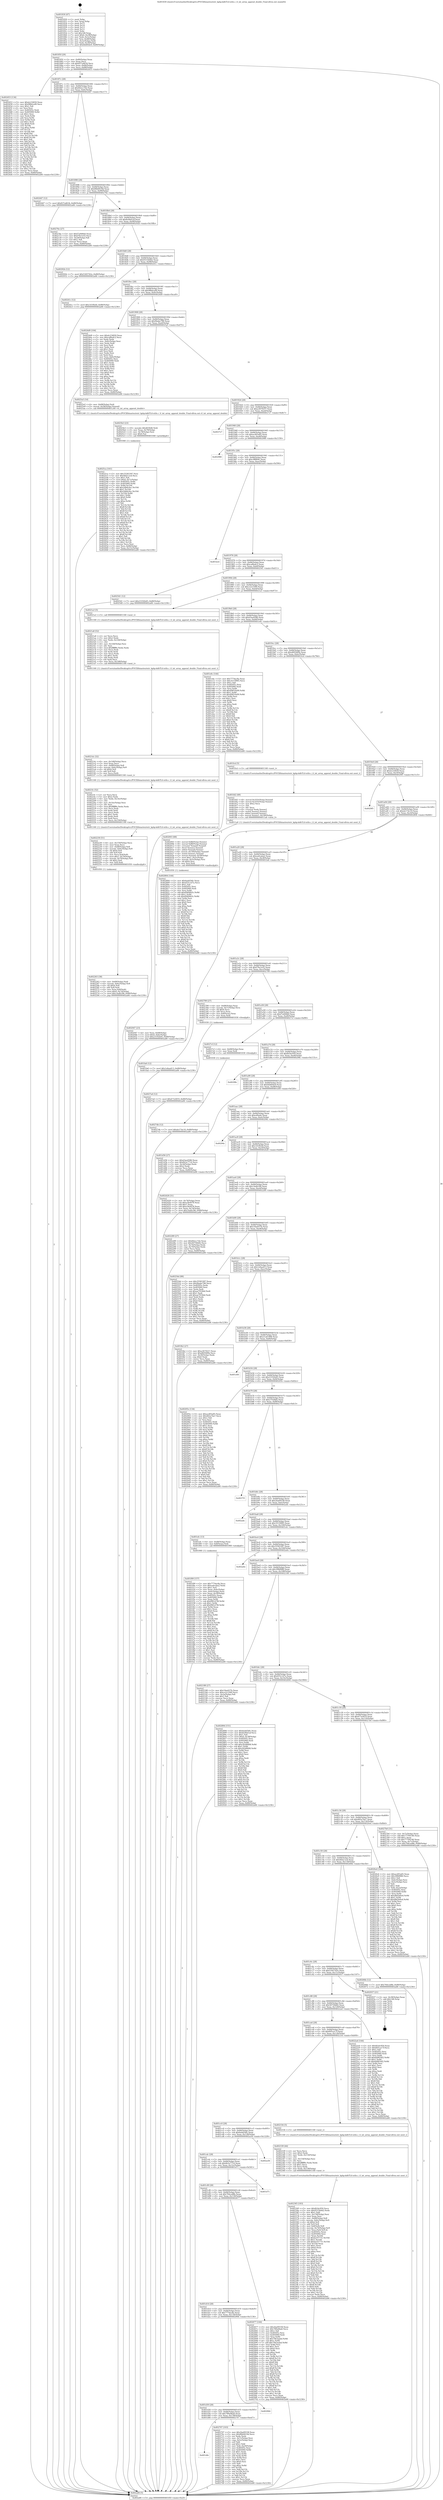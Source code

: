 digraph "0x401830" {
  label = "0x401830 (/mnt/c/Users/mathe/Desktop/tcc/POCII/binaries/extr_kphp-kdbTLtl-utils.c_tl_int_array_append_double_Final-ollvm.out::main(0))"
  labelloc = "t"
  node[shape=record]

  Entry [label="",width=0.3,height=0.3,shape=circle,fillcolor=black,style=filled]
  "0x40185f" [label="{
     0x40185f [29]\l
     | [instrs]\l
     &nbsp;&nbsp;0x40185f \<+3\>: mov -0x80(%rbp),%eax\l
     &nbsp;&nbsp;0x401862 \<+2\>: mov %eax,%ecx\l
     &nbsp;&nbsp;0x401864 \<+6\>: sub $0x837a4634,%ecx\l
     &nbsp;&nbsp;0x40186a \<+6\>: mov %eax,-0x84(%rbp)\l
     &nbsp;&nbsp;0x401870 \<+6\>: mov %ecx,-0x88(%rbp)\l
     &nbsp;&nbsp;0x401876 \<+6\>: je 0000000000402453 \<main+0xc23\>\l
  }"]
  "0x402453" [label="{
     0x402453 [134]\l
     | [instrs]\l
     &nbsp;&nbsp;0x402453 \<+5\>: mov $0xdc234f20,%eax\l
     &nbsp;&nbsp;0x402458 \<+5\>: mov $0x98bfced9,%ecx\l
     &nbsp;&nbsp;0x40245d \<+2\>: mov $0x1,%dl\l
     &nbsp;&nbsp;0x40245f \<+2\>: xor %esi,%esi\l
     &nbsp;&nbsp;0x402461 \<+7\>: mov 0x40505c,%edi\l
     &nbsp;&nbsp;0x402468 \<+8\>: mov 0x405060,%r8d\l
     &nbsp;&nbsp;0x402470 \<+3\>: sub $0x1,%esi\l
     &nbsp;&nbsp;0x402473 \<+3\>: mov %edi,%r9d\l
     &nbsp;&nbsp;0x402476 \<+3\>: add %esi,%r9d\l
     &nbsp;&nbsp;0x402479 \<+4\>: imul %r9d,%edi\l
     &nbsp;&nbsp;0x40247d \<+3\>: and $0x1,%edi\l
     &nbsp;&nbsp;0x402480 \<+3\>: cmp $0x0,%edi\l
     &nbsp;&nbsp;0x402483 \<+4\>: sete %r10b\l
     &nbsp;&nbsp;0x402487 \<+4\>: cmp $0xa,%r8d\l
     &nbsp;&nbsp;0x40248b \<+4\>: setl %r11b\l
     &nbsp;&nbsp;0x40248f \<+3\>: mov %r10b,%bl\l
     &nbsp;&nbsp;0x402492 \<+3\>: xor $0xff,%bl\l
     &nbsp;&nbsp;0x402495 \<+3\>: mov %r11b,%r14b\l
     &nbsp;&nbsp;0x402498 \<+4\>: xor $0xff,%r14b\l
     &nbsp;&nbsp;0x40249c \<+3\>: xor $0x1,%dl\l
     &nbsp;&nbsp;0x40249f \<+3\>: mov %bl,%r15b\l
     &nbsp;&nbsp;0x4024a2 \<+4\>: and $0xff,%r15b\l
     &nbsp;&nbsp;0x4024a6 \<+3\>: and %dl,%r10b\l
     &nbsp;&nbsp;0x4024a9 \<+3\>: mov %r14b,%r12b\l
     &nbsp;&nbsp;0x4024ac \<+4\>: and $0xff,%r12b\l
     &nbsp;&nbsp;0x4024b0 \<+3\>: and %dl,%r11b\l
     &nbsp;&nbsp;0x4024b3 \<+3\>: or %r10b,%r15b\l
     &nbsp;&nbsp;0x4024b6 \<+3\>: or %r11b,%r12b\l
     &nbsp;&nbsp;0x4024b9 \<+3\>: xor %r12b,%r15b\l
     &nbsp;&nbsp;0x4024bc \<+3\>: or %r14b,%bl\l
     &nbsp;&nbsp;0x4024bf \<+3\>: xor $0xff,%bl\l
     &nbsp;&nbsp;0x4024c2 \<+3\>: or $0x1,%dl\l
     &nbsp;&nbsp;0x4024c5 \<+2\>: and %dl,%bl\l
     &nbsp;&nbsp;0x4024c7 \<+3\>: or %bl,%r15b\l
     &nbsp;&nbsp;0x4024ca \<+4\>: test $0x1,%r15b\l
     &nbsp;&nbsp;0x4024ce \<+3\>: cmovne %ecx,%eax\l
     &nbsp;&nbsp;0x4024d1 \<+3\>: mov %eax,-0x80(%rbp)\l
     &nbsp;&nbsp;0x4024d4 \<+5\>: jmp 0000000000402a66 \<main+0x1236\>\l
  }"]
  "0x40187c" [label="{
     0x40187c [28]\l
     | [instrs]\l
     &nbsp;&nbsp;0x40187c \<+5\>: jmp 0000000000401881 \<main+0x51\>\l
     &nbsp;&nbsp;0x401881 \<+6\>: mov -0x84(%rbp),%eax\l
     &nbsp;&nbsp;0x401887 \<+5\>: sub $0x842cc7d2,%eax\l
     &nbsp;&nbsp;0x40188c \<+6\>: mov %eax,-0x8c(%rbp)\l
     &nbsp;&nbsp;0x401892 \<+6\>: je 0000000000402447 \<main+0xc17\>\l
  }"]
  Exit [label="",width=0.3,height=0.3,shape=circle,fillcolor=black,style=filled,peripheries=2]
  "0x402447" [label="{
     0x402447 [12]\l
     | [instrs]\l
     &nbsp;&nbsp;0x402447 \<+7\>: movl $0x837a4634,-0x80(%rbp)\l
     &nbsp;&nbsp;0x40244e \<+5\>: jmp 0000000000402a66 \<main+0x1236\>\l
  }"]
  "0x401898" [label="{
     0x401898 [28]\l
     | [instrs]\l
     &nbsp;&nbsp;0x401898 \<+5\>: jmp 000000000040189d \<main+0x6d\>\l
     &nbsp;&nbsp;0x40189d \<+6\>: mov -0x84(%rbp),%eax\l
     &nbsp;&nbsp;0x4018a3 \<+5\>: sub $0x86b0619d,%eax\l
     &nbsp;&nbsp;0x4018a8 \<+6\>: mov %eax,-0x90(%rbp)\l
     &nbsp;&nbsp;0x4018ae \<+6\>: je 000000000040276e \<main+0xf3e\>\l
  }"]
  "0x4027db" [label="{
     0x4027db [12]\l
     | [instrs]\l
     &nbsp;&nbsp;0x4027db \<+7\>: movl $0xde17dc10,-0x80(%rbp)\l
     &nbsp;&nbsp;0x4027e2 \<+5\>: jmp 0000000000402a66 \<main+0x1236\>\l
  }"]
  "0x40276e" [label="{
     0x40276e [27]\l
     | [instrs]\l
     &nbsp;&nbsp;0x40276e \<+5\>: mov $0xf7a006b0,%eax\l
     &nbsp;&nbsp;0x402773 \<+5\>: mov $0xf76e3c43,%ecx\l
     &nbsp;&nbsp;0x402778 \<+3\>: mov -0x29(%rbp),%dl\l
     &nbsp;&nbsp;0x40277b \<+3\>: test $0x1,%dl\l
     &nbsp;&nbsp;0x40277e \<+3\>: cmovne %ecx,%eax\l
     &nbsp;&nbsp;0x402781 \<+3\>: mov %eax,-0x80(%rbp)\l
     &nbsp;&nbsp;0x402784 \<+5\>: jmp 0000000000402a66 \<main+0x1236\>\l
  }"]
  "0x4018b4" [label="{
     0x4018b4 [28]\l
     | [instrs]\l
     &nbsp;&nbsp;0x4018b4 \<+5\>: jmp 00000000004018b9 \<main+0x89\>\l
     &nbsp;&nbsp;0x4018b9 \<+6\>: mov -0x84(%rbp),%eax\l
     &nbsp;&nbsp;0x4018bf \<+5\>: sub $0x8c66d1af,%eax\l
     &nbsp;&nbsp;0x4018c4 \<+6\>: mov %eax,-0x94(%rbp)\l
     &nbsp;&nbsp;0x4018ca \<+6\>: je 000000000040292b \<main+0x10fb\>\l
  }"]
  "0x4027a4" [label="{
     0x4027a4 [12]\l
     | [instrs]\l
     &nbsp;&nbsp;0x4027a4 \<+7\>: movl $0x473c6f19,-0x80(%rbp)\l
     &nbsp;&nbsp;0x4027ab \<+5\>: jmp 0000000000402a66 \<main+0x1236\>\l
  }"]
  "0x40292b" [label="{
     0x40292b [12]\l
     | [instrs]\l
     &nbsp;&nbsp;0x40292b \<+7\>: movl $0x5345742e,-0x80(%rbp)\l
     &nbsp;&nbsp;0x402932 \<+5\>: jmp 0000000000402a66 \<main+0x1236\>\l
  }"]
  "0x4018d0" [label="{
     0x4018d0 [28]\l
     | [instrs]\l
     &nbsp;&nbsp;0x4018d0 \<+5\>: jmp 00000000004018d5 \<main+0xa5\>\l
     &nbsp;&nbsp;0x4018d5 \<+6\>: mov -0x84(%rbp),%eax\l
     &nbsp;&nbsp;0x4018db \<+5\>: sub $0x9315b9d2,%eax\l
     &nbsp;&nbsp;0x4018e0 \<+6\>: mov %eax,-0x98(%rbp)\l
     &nbsp;&nbsp;0x4018e6 \<+6\>: je 000000000040241c \<main+0xbec\>\l
  }"]
  "0x401d4c" [label="{
     0x401d4c\l
  }", style=dashed]
  "0x40241c" [label="{
     0x40241c [12]\l
     | [instrs]\l
     &nbsp;&nbsp;0x40241c \<+7\>: movl $0x141f0efd,-0x80(%rbp)\l
     &nbsp;&nbsp;0x402423 \<+5\>: jmp 0000000000402a66 \<main+0x1236\>\l
  }"]
  "0x4018ec" [label="{
     0x4018ec [28]\l
     | [instrs]\l
     &nbsp;&nbsp;0x4018ec \<+5\>: jmp 00000000004018f1 \<main+0xc1\>\l
     &nbsp;&nbsp;0x4018f1 \<+6\>: mov -0x84(%rbp),%eax\l
     &nbsp;&nbsp;0x4018f7 \<+5\>: sub $0x98bfced9,%eax\l
     &nbsp;&nbsp;0x4018fc \<+6\>: mov %eax,-0x9c(%rbp)\l
     &nbsp;&nbsp;0x401902 \<+6\>: je 00000000004024d9 \<main+0xca9\>\l
  }"]
  "0x402707" [label="{
     0x402707 [103]\l
     | [instrs]\l
     &nbsp;&nbsp;0x402707 \<+5\>: mov $0x2ba09338,%eax\l
     &nbsp;&nbsp;0x40270c \<+5\>: mov $0x86b0619d,%ecx\l
     &nbsp;&nbsp;0x402711 \<+2\>: xor %edx,%edx\l
     &nbsp;&nbsp;0x402713 \<+3\>: mov -0x7c(%rbp),%esi\l
     &nbsp;&nbsp;0x402716 \<+3\>: cmp -0x5c(%rbp),%esi\l
     &nbsp;&nbsp;0x402719 \<+4\>: setl %dil\l
     &nbsp;&nbsp;0x40271d \<+4\>: and $0x1,%dil\l
     &nbsp;&nbsp;0x402721 \<+4\>: mov %dil,-0x29(%rbp)\l
     &nbsp;&nbsp;0x402725 \<+7\>: mov 0x40505c,%esi\l
     &nbsp;&nbsp;0x40272c \<+8\>: mov 0x405060,%r8d\l
     &nbsp;&nbsp;0x402734 \<+3\>: sub $0x1,%edx\l
     &nbsp;&nbsp;0x402737 \<+3\>: mov %esi,%r9d\l
     &nbsp;&nbsp;0x40273a \<+3\>: add %edx,%r9d\l
     &nbsp;&nbsp;0x40273d \<+4\>: imul %r9d,%esi\l
     &nbsp;&nbsp;0x402741 \<+3\>: and $0x1,%esi\l
     &nbsp;&nbsp;0x402744 \<+3\>: cmp $0x0,%esi\l
     &nbsp;&nbsp;0x402747 \<+4\>: sete %dil\l
     &nbsp;&nbsp;0x40274b \<+4\>: cmp $0xa,%r8d\l
     &nbsp;&nbsp;0x40274f \<+4\>: setl %r10b\l
     &nbsp;&nbsp;0x402753 \<+3\>: mov %dil,%r11b\l
     &nbsp;&nbsp;0x402756 \<+3\>: and %r10b,%r11b\l
     &nbsp;&nbsp;0x402759 \<+3\>: xor %r10b,%dil\l
     &nbsp;&nbsp;0x40275c \<+3\>: or %dil,%r11b\l
     &nbsp;&nbsp;0x40275f \<+4\>: test $0x1,%r11b\l
     &nbsp;&nbsp;0x402763 \<+3\>: cmovne %ecx,%eax\l
     &nbsp;&nbsp;0x402766 \<+3\>: mov %eax,-0x80(%rbp)\l
     &nbsp;&nbsp;0x402769 \<+5\>: jmp 0000000000402a66 \<main+0x1236\>\l
  }"]
  "0x4024d9" [label="{
     0x4024d9 [104]\l
     | [instrs]\l
     &nbsp;&nbsp;0x4024d9 \<+5\>: mov $0xdc234f20,%eax\l
     &nbsp;&nbsp;0x4024de \<+5\>: mov $0xca8fa4c2,%ecx\l
     &nbsp;&nbsp;0x4024e3 \<+2\>: xor %edx,%edx\l
     &nbsp;&nbsp;0x4024e5 \<+3\>: mov -0x6c(%rbp),%esi\l
     &nbsp;&nbsp;0x4024e8 \<+2\>: mov %edx,%edi\l
     &nbsp;&nbsp;0x4024ea \<+2\>: sub %esi,%edi\l
     &nbsp;&nbsp;0x4024ec \<+2\>: mov %edx,%esi\l
     &nbsp;&nbsp;0x4024ee \<+3\>: sub $0x1,%esi\l
     &nbsp;&nbsp;0x4024f1 \<+2\>: add %esi,%edi\l
     &nbsp;&nbsp;0x4024f3 \<+2\>: mov %edx,%esi\l
     &nbsp;&nbsp;0x4024f5 \<+2\>: sub %edi,%esi\l
     &nbsp;&nbsp;0x4024f7 \<+3\>: mov %esi,-0x6c(%rbp)\l
     &nbsp;&nbsp;0x4024fa \<+7\>: mov 0x40505c,%esi\l
     &nbsp;&nbsp;0x402501 \<+7\>: mov 0x405060,%edi\l
     &nbsp;&nbsp;0x402508 \<+3\>: sub $0x1,%edx\l
     &nbsp;&nbsp;0x40250b \<+3\>: mov %esi,%r8d\l
     &nbsp;&nbsp;0x40250e \<+3\>: add %edx,%r8d\l
     &nbsp;&nbsp;0x402511 \<+4\>: imul %r8d,%esi\l
     &nbsp;&nbsp;0x402515 \<+3\>: and $0x1,%esi\l
     &nbsp;&nbsp;0x402518 \<+3\>: cmp $0x0,%esi\l
     &nbsp;&nbsp;0x40251b \<+4\>: sete %r9b\l
     &nbsp;&nbsp;0x40251f \<+3\>: cmp $0xa,%edi\l
     &nbsp;&nbsp;0x402522 \<+4\>: setl %r10b\l
     &nbsp;&nbsp;0x402526 \<+3\>: mov %r9b,%r11b\l
     &nbsp;&nbsp;0x402529 \<+3\>: and %r10b,%r11b\l
     &nbsp;&nbsp;0x40252c \<+3\>: xor %r10b,%r9b\l
     &nbsp;&nbsp;0x40252f \<+3\>: or %r9b,%r11b\l
     &nbsp;&nbsp;0x402532 \<+4\>: test $0x1,%r11b\l
     &nbsp;&nbsp;0x402536 \<+3\>: cmovne %ecx,%eax\l
     &nbsp;&nbsp;0x402539 \<+3\>: mov %eax,-0x80(%rbp)\l
     &nbsp;&nbsp;0x40253c \<+5\>: jmp 0000000000402a66 \<main+0x1236\>\l
  }"]
  "0x401908" [label="{
     0x401908 [28]\l
     | [instrs]\l
     &nbsp;&nbsp;0x401908 \<+5\>: jmp 000000000040190d \<main+0xdd\>\l
     &nbsp;&nbsp;0x40190d \<+6\>: mov -0x84(%rbp),%eax\l
     &nbsp;&nbsp;0x401913 \<+5\>: sub $0x9babe798,%eax\l
     &nbsp;&nbsp;0x401918 \<+6\>: mov %eax,-0xa0(%rbp)\l
     &nbsp;&nbsp;0x40191e \<+6\>: je 00000000004025a5 \<main+0xd75\>\l
  }"]
  "0x401d30" [label="{
     0x401d30 [28]\l
     | [instrs]\l
     &nbsp;&nbsp;0x401d30 \<+5\>: jmp 0000000000401d35 \<main+0x505\>\l
     &nbsp;&nbsp;0x401d35 \<+6\>: mov -0x84(%rbp),%eax\l
     &nbsp;&nbsp;0x401d3b \<+5\>: sub $0x789a9ba6,%eax\l
     &nbsp;&nbsp;0x401d40 \<+6\>: mov %eax,-0x138(%rbp)\l
     &nbsp;&nbsp;0x401d46 \<+6\>: je 0000000000402707 \<main+0xed7\>\l
  }"]
  "0x4025a5" [label="{
     0x4025a5 [14]\l
     | [instrs]\l
     &nbsp;&nbsp;0x4025a5 \<+4\>: mov -0x68(%rbp),%rdi\l
     &nbsp;&nbsp;0x4025a9 \<+5\>: movsd -0x58(%rbp),%xmm0\l
     &nbsp;&nbsp;0x4025ae \<+5\>: call 0000000000401240 \<tl_int_array_append_double\>\l
     | [calls]\l
     &nbsp;&nbsp;0x401240 \{1\} (/mnt/c/Users/mathe/Desktop/tcc/POCII/binaries/extr_kphp-kdbTLtl-utils.c_tl_int_array_append_double_Final-ollvm.out::tl_int_array_append_double)\l
  }"]
  "0x401924" [label="{
     0x401924 [28]\l
     | [instrs]\l
     &nbsp;&nbsp;0x401924 \<+5\>: jmp 0000000000401929 \<main+0xf9\>\l
     &nbsp;&nbsp;0x401929 \<+6\>: mov -0x84(%rbp),%eax\l
     &nbsp;&nbsp;0x40192f \<+5\>: sub $0xa3679257,%eax\l
     &nbsp;&nbsp;0x401934 \<+6\>: mov %eax,-0xa4(%rbp)\l
     &nbsp;&nbsp;0x40193a \<+6\>: je 00000000004027e7 \<main+0xfb7\>\l
  }"]
  "0x402964" [label="{
     0x402964\l
  }", style=dashed]
  "0x4027e7" [label="{
     0x4027e7\l
  }", style=dashed]
  "0x401940" [label="{
     0x401940 [28]\l
     | [instrs]\l
     &nbsp;&nbsp;0x401940 \<+5\>: jmp 0000000000401945 \<main+0x115\>\l
     &nbsp;&nbsp;0x401945 \<+6\>: mov -0x84(%rbp),%eax\l
     &nbsp;&nbsp;0x40194b \<+5\>: sub $0xacd93a85,%eax\l
     &nbsp;&nbsp;0x401950 \<+6\>: mov %eax,-0xa8(%rbp)\l
     &nbsp;&nbsp;0x401956 \<+6\>: je 0000000000402980 \<main+0x1150\>\l
  }"]
  "0x401d14" [label="{
     0x401d14 [28]\l
     | [instrs]\l
     &nbsp;&nbsp;0x401d14 \<+5\>: jmp 0000000000401d19 \<main+0x4e9\>\l
     &nbsp;&nbsp;0x401d19 \<+6\>: mov -0x84(%rbp),%eax\l
     &nbsp;&nbsp;0x401d1f \<+5\>: sub $0x7774ac8a,%eax\l
     &nbsp;&nbsp;0x401d24 \<+6\>: mov %eax,-0x134(%rbp)\l
     &nbsp;&nbsp;0x401d2a \<+6\>: je 0000000000402964 \<main+0x1134\>\l
  }"]
  "0x402980" [label="{
     0x402980\l
  }", style=dashed]
  "0x40195c" [label="{
     0x40195c [28]\l
     | [instrs]\l
     &nbsp;&nbsp;0x40195c \<+5\>: jmp 0000000000401961 \<main+0x131\>\l
     &nbsp;&nbsp;0x401961 \<+6\>: mov -0x84(%rbp),%eax\l
     &nbsp;&nbsp;0x401967 \<+5\>: sub $0xc9ff904c,%eax\l
     &nbsp;&nbsp;0x40196c \<+6\>: mov %eax,-0xac(%rbp)\l
     &nbsp;&nbsp;0x401972 \<+6\>: je 0000000000401dc4 \<main+0x594\>\l
  }"]
  "0x402677" [label="{
     0x402677 [144]\l
     | [instrs]\l
     &nbsp;&nbsp;0x402677 \<+5\>: mov $0x2ba09338,%eax\l
     &nbsp;&nbsp;0x40267c \<+5\>: mov $0x789a9ba6,%ecx\l
     &nbsp;&nbsp;0x402681 \<+2\>: mov $0x1,%dl\l
     &nbsp;&nbsp;0x402683 \<+7\>: mov 0x40505c,%esi\l
     &nbsp;&nbsp;0x40268a \<+7\>: mov 0x405060,%edi\l
     &nbsp;&nbsp;0x402691 \<+3\>: mov %esi,%r8d\l
     &nbsp;&nbsp;0x402694 \<+7\>: sub $0x70b3aabd,%r8d\l
     &nbsp;&nbsp;0x40269b \<+4\>: sub $0x1,%r8d\l
     &nbsp;&nbsp;0x40269f \<+7\>: add $0x70b3aabd,%r8d\l
     &nbsp;&nbsp;0x4026a6 \<+4\>: imul %r8d,%esi\l
     &nbsp;&nbsp;0x4026aa \<+3\>: and $0x1,%esi\l
     &nbsp;&nbsp;0x4026ad \<+3\>: cmp $0x0,%esi\l
     &nbsp;&nbsp;0x4026b0 \<+4\>: sete %r9b\l
     &nbsp;&nbsp;0x4026b4 \<+3\>: cmp $0xa,%edi\l
     &nbsp;&nbsp;0x4026b7 \<+4\>: setl %r10b\l
     &nbsp;&nbsp;0x4026bb \<+3\>: mov %r9b,%r11b\l
     &nbsp;&nbsp;0x4026be \<+4\>: xor $0xff,%r11b\l
     &nbsp;&nbsp;0x4026c2 \<+3\>: mov %r10b,%bl\l
     &nbsp;&nbsp;0x4026c5 \<+3\>: xor $0xff,%bl\l
     &nbsp;&nbsp;0x4026c8 \<+3\>: xor $0x1,%dl\l
     &nbsp;&nbsp;0x4026cb \<+3\>: mov %r11b,%r14b\l
     &nbsp;&nbsp;0x4026ce \<+4\>: and $0xff,%r14b\l
     &nbsp;&nbsp;0x4026d2 \<+3\>: and %dl,%r9b\l
     &nbsp;&nbsp;0x4026d5 \<+3\>: mov %bl,%r15b\l
     &nbsp;&nbsp;0x4026d8 \<+4\>: and $0xff,%r15b\l
     &nbsp;&nbsp;0x4026dc \<+3\>: and %dl,%r10b\l
     &nbsp;&nbsp;0x4026df \<+3\>: or %r9b,%r14b\l
     &nbsp;&nbsp;0x4026e2 \<+3\>: or %r10b,%r15b\l
     &nbsp;&nbsp;0x4026e5 \<+3\>: xor %r15b,%r14b\l
     &nbsp;&nbsp;0x4026e8 \<+3\>: or %bl,%r11b\l
     &nbsp;&nbsp;0x4026eb \<+4\>: xor $0xff,%r11b\l
     &nbsp;&nbsp;0x4026ef \<+3\>: or $0x1,%dl\l
     &nbsp;&nbsp;0x4026f2 \<+3\>: and %dl,%r11b\l
     &nbsp;&nbsp;0x4026f5 \<+3\>: or %r11b,%r14b\l
     &nbsp;&nbsp;0x4026f8 \<+4\>: test $0x1,%r14b\l
     &nbsp;&nbsp;0x4026fc \<+3\>: cmovne %ecx,%eax\l
     &nbsp;&nbsp;0x4026ff \<+3\>: mov %eax,-0x80(%rbp)\l
     &nbsp;&nbsp;0x402702 \<+5\>: jmp 0000000000402a66 \<main+0x1236\>\l
  }"]
  "0x401dc4" [label="{
     0x401dc4\l
  }", style=dashed]
  "0x401978" [label="{
     0x401978 [28]\l
     | [instrs]\l
     &nbsp;&nbsp;0x401978 \<+5\>: jmp 000000000040197d \<main+0x14d\>\l
     &nbsp;&nbsp;0x40197d \<+6\>: mov -0x84(%rbp),%eax\l
     &nbsp;&nbsp;0x401983 \<+5\>: sub $0xca8fa4c2,%eax\l
     &nbsp;&nbsp;0x401988 \<+6\>: mov %eax,-0xb0(%rbp)\l
     &nbsp;&nbsp;0x40198e \<+6\>: je 0000000000402541 \<main+0xd11\>\l
  }"]
  "0x401cf8" [label="{
     0x401cf8 [28]\l
     | [instrs]\l
     &nbsp;&nbsp;0x401cf8 \<+5\>: jmp 0000000000401cfd \<main+0x4cd\>\l
     &nbsp;&nbsp;0x401cfd \<+6\>: mov -0x84(%rbp),%eax\l
     &nbsp;&nbsp;0x401d03 \<+5\>: sub $0x764ced8b,%eax\l
     &nbsp;&nbsp;0x401d08 \<+6\>: mov %eax,-0x130(%rbp)\l
     &nbsp;&nbsp;0x401d0e \<+6\>: je 0000000000402677 \<main+0xe47\>\l
  }"]
  "0x402541" [label="{
     0x402541 [12]\l
     | [instrs]\l
     &nbsp;&nbsp;0x402541 \<+7\>: movl $0x23192b45,-0x80(%rbp)\l
     &nbsp;&nbsp;0x402548 \<+5\>: jmp 0000000000402a66 \<main+0x1236\>\l
  }"]
  "0x401994" [label="{
     0x401994 [28]\l
     | [instrs]\l
     &nbsp;&nbsp;0x401994 \<+5\>: jmp 0000000000401999 \<main+0x169\>\l
     &nbsp;&nbsp;0x401999 \<+6\>: mov -0x84(%rbp),%eax\l
     &nbsp;&nbsp;0x40199f \<+5\>: sub $0xce2c5369,%eax\l
     &nbsp;&nbsp;0x4019a4 \<+6\>: mov %eax,-0xb4(%rbp)\l
     &nbsp;&nbsp;0x4019aa \<+6\>: je 00000000004021a3 \<main+0x973\>\l
  }"]
  "0x401d71" [label="{
     0x401d71\l
  }", style=dashed]
  "0x4021a3" [label="{
     0x4021a3 [5]\l
     | [instrs]\l
     &nbsp;&nbsp;0x4021a3 \<+5\>: call 0000000000401160 \<next_i\>\l
     | [calls]\l
     &nbsp;&nbsp;0x401160 \{1\} (/mnt/c/Users/mathe/Desktop/tcc/POCII/binaries/extr_kphp-kdbTLtl-utils.c_tl_int_array_append_double_Final-ollvm.out::next_i)\l
  }"]
  "0x4019b0" [label="{
     0x4019b0 [28]\l
     | [instrs]\l
     &nbsp;&nbsp;0x4019b0 \<+5\>: jmp 00000000004019b5 \<main+0x185\>\l
     &nbsp;&nbsp;0x4019b5 \<+6\>: mov -0x84(%rbp),%eax\l
     &nbsp;&nbsp;0x4019bb \<+5\>: sub $0xd3ae4586,%eax\l
     &nbsp;&nbsp;0x4019c0 \<+6\>: mov %eax,-0xb8(%rbp)\l
     &nbsp;&nbsp;0x4019c6 \<+6\>: je 0000000000401e6c \<main+0x63c\>\l
  }"]
  "0x401cdc" [label="{
     0x401cdc [28]\l
     | [instrs]\l
     &nbsp;&nbsp;0x401cdc \<+5\>: jmp 0000000000401ce1 \<main+0x4b1\>\l
     &nbsp;&nbsp;0x401ce1 \<+6\>: mov -0x84(%rbp),%eax\l
     &nbsp;&nbsp;0x401ce7 \<+5\>: sub $0x6b3e7714,%eax\l
     &nbsp;&nbsp;0x401cec \<+6\>: mov %eax,-0x12c(%rbp)\l
     &nbsp;&nbsp;0x401cf2 \<+6\>: je 0000000000401d71 \<main+0x541\>\l
  }"]
  "0x401e6c" [label="{
     0x401e6c [144]\l
     | [instrs]\l
     &nbsp;&nbsp;0x401e6c \<+5\>: mov $0x7774ac8a,%eax\l
     &nbsp;&nbsp;0x401e71 \<+5\>: mov $0x351599f5,%ecx\l
     &nbsp;&nbsp;0x401e76 \<+2\>: mov $0x1,%dl\l
     &nbsp;&nbsp;0x401e78 \<+7\>: mov 0x40505c,%esi\l
     &nbsp;&nbsp;0x401e7f \<+7\>: mov 0x405060,%edi\l
     &nbsp;&nbsp;0x401e86 \<+3\>: mov %esi,%r8d\l
     &nbsp;&nbsp;0x401e89 \<+7\>: add $0x49810a09,%r8d\l
     &nbsp;&nbsp;0x401e90 \<+4\>: sub $0x1,%r8d\l
     &nbsp;&nbsp;0x401e94 \<+7\>: sub $0x49810a09,%r8d\l
     &nbsp;&nbsp;0x401e9b \<+4\>: imul %r8d,%esi\l
     &nbsp;&nbsp;0x401e9f \<+3\>: and $0x1,%esi\l
     &nbsp;&nbsp;0x401ea2 \<+3\>: cmp $0x0,%esi\l
     &nbsp;&nbsp;0x401ea5 \<+4\>: sete %r9b\l
     &nbsp;&nbsp;0x401ea9 \<+3\>: cmp $0xa,%edi\l
     &nbsp;&nbsp;0x401eac \<+4\>: setl %r10b\l
     &nbsp;&nbsp;0x401eb0 \<+3\>: mov %r9b,%r11b\l
     &nbsp;&nbsp;0x401eb3 \<+4\>: xor $0xff,%r11b\l
     &nbsp;&nbsp;0x401eb7 \<+3\>: mov %r10b,%bl\l
     &nbsp;&nbsp;0x401eba \<+3\>: xor $0xff,%bl\l
     &nbsp;&nbsp;0x401ebd \<+3\>: xor $0x0,%dl\l
     &nbsp;&nbsp;0x401ec0 \<+3\>: mov %r11b,%r14b\l
     &nbsp;&nbsp;0x401ec3 \<+4\>: and $0x0,%r14b\l
     &nbsp;&nbsp;0x401ec7 \<+3\>: and %dl,%r9b\l
     &nbsp;&nbsp;0x401eca \<+3\>: mov %bl,%r15b\l
     &nbsp;&nbsp;0x401ecd \<+4\>: and $0x0,%r15b\l
     &nbsp;&nbsp;0x401ed1 \<+3\>: and %dl,%r10b\l
     &nbsp;&nbsp;0x401ed4 \<+3\>: or %r9b,%r14b\l
     &nbsp;&nbsp;0x401ed7 \<+3\>: or %r10b,%r15b\l
     &nbsp;&nbsp;0x401eda \<+3\>: xor %r15b,%r14b\l
     &nbsp;&nbsp;0x401edd \<+3\>: or %bl,%r11b\l
     &nbsp;&nbsp;0x401ee0 \<+4\>: xor $0xff,%r11b\l
     &nbsp;&nbsp;0x401ee4 \<+3\>: or $0x0,%dl\l
     &nbsp;&nbsp;0x401ee7 \<+3\>: and %dl,%r11b\l
     &nbsp;&nbsp;0x401eea \<+3\>: or %r11b,%r14b\l
     &nbsp;&nbsp;0x401eed \<+4\>: test $0x1,%r14b\l
     &nbsp;&nbsp;0x401ef1 \<+3\>: cmovne %ecx,%eax\l
     &nbsp;&nbsp;0x401ef4 \<+3\>: mov %eax,-0x80(%rbp)\l
     &nbsp;&nbsp;0x401ef7 \<+5\>: jmp 0000000000402a66 \<main+0x1236\>\l
  }"]
  "0x4019cc" [label="{
     0x4019cc [28]\l
     | [instrs]\l
     &nbsp;&nbsp;0x4019cc \<+5\>: jmp 00000000004019d1 \<main+0x1a1\>\l
     &nbsp;&nbsp;0x4019d1 \<+6\>: mov -0x84(%rbp),%eax\l
     &nbsp;&nbsp;0x4019d7 \<+5\>: sub $0xd6056f0b,%eax\l
     &nbsp;&nbsp;0x4019dc \<+6\>: mov %eax,-0xbc(%rbp)\l
     &nbsp;&nbsp;0x4019e2 \<+6\>: je 0000000000401fcd \<main+0x79d\>\l
  }"]
  "0x402a58" [label="{
     0x402a58\l
  }", style=dashed]
  "0x401fcd" [label="{
     0x401fcd [5]\l
     | [instrs]\l
     &nbsp;&nbsp;0x401fcd \<+5\>: call 0000000000401160 \<next_i\>\l
     | [calls]\l
     &nbsp;&nbsp;0x401160 \{1\} (/mnt/c/Users/mathe/Desktop/tcc/POCII/binaries/extr_kphp-kdbTLtl-utils.c_tl_int_array_append_double_Final-ollvm.out::next_i)\l
  }"]
  "0x4019e8" [label="{
     0x4019e8 [28]\l
     | [instrs]\l
     &nbsp;&nbsp;0x4019e8 \<+5\>: jmp 00000000004019ed \<main+0x1bd\>\l
     &nbsp;&nbsp;0x4019ed \<+6\>: mov -0x84(%rbp),%eax\l
     &nbsp;&nbsp;0x4019f3 \<+5\>: sub $0xdc234f20,%eax\l
     &nbsp;&nbsp;0x4019f8 \<+6\>: mov %eax,-0xc0(%rbp)\l
     &nbsp;&nbsp;0x4019fe \<+6\>: je 00000000004029f5 \<main+0x11c5\>\l
  }"]
  "0x4025ca" [label="{
     0x4025ca [161]\l
     | [instrs]\l
     &nbsp;&nbsp;0x4025ca \<+5\>: mov $0x35583387,%esi\l
     &nbsp;&nbsp;0x4025cf \<+5\>: mov $0x4fd2c1e4,%ecx\l
     &nbsp;&nbsp;0x4025d4 \<+2\>: mov $0x1,%dl\l
     &nbsp;&nbsp;0x4025d6 \<+7\>: movl $0x0,-0x7c(%rbp)\l
     &nbsp;&nbsp;0x4025dd \<+8\>: mov 0x40505c,%r8d\l
     &nbsp;&nbsp;0x4025e5 \<+8\>: mov 0x405060,%r9d\l
     &nbsp;&nbsp;0x4025ed \<+3\>: mov %r8d,%r10d\l
     &nbsp;&nbsp;0x4025f0 \<+7\>: add $0x2db8c0ec,%r10d\l
     &nbsp;&nbsp;0x4025f7 \<+4\>: sub $0x1,%r10d\l
     &nbsp;&nbsp;0x4025fb \<+7\>: sub $0x2db8c0ec,%r10d\l
     &nbsp;&nbsp;0x402602 \<+4\>: imul %r10d,%r8d\l
     &nbsp;&nbsp;0x402606 \<+4\>: and $0x1,%r8d\l
     &nbsp;&nbsp;0x40260a \<+4\>: cmp $0x0,%r8d\l
     &nbsp;&nbsp;0x40260e \<+4\>: sete %r11b\l
     &nbsp;&nbsp;0x402612 \<+4\>: cmp $0xa,%r9d\l
     &nbsp;&nbsp;0x402616 \<+3\>: setl %bl\l
     &nbsp;&nbsp;0x402619 \<+3\>: mov %r11b,%r14b\l
     &nbsp;&nbsp;0x40261c \<+4\>: xor $0xff,%r14b\l
     &nbsp;&nbsp;0x402620 \<+3\>: mov %bl,%r15b\l
     &nbsp;&nbsp;0x402623 \<+4\>: xor $0xff,%r15b\l
     &nbsp;&nbsp;0x402627 \<+3\>: xor $0x1,%dl\l
     &nbsp;&nbsp;0x40262a \<+3\>: mov %r14b,%r12b\l
     &nbsp;&nbsp;0x40262d \<+4\>: and $0xff,%r12b\l
     &nbsp;&nbsp;0x402631 \<+3\>: and %dl,%r11b\l
     &nbsp;&nbsp;0x402634 \<+3\>: mov %r15b,%r13b\l
     &nbsp;&nbsp;0x402637 \<+4\>: and $0xff,%r13b\l
     &nbsp;&nbsp;0x40263b \<+2\>: and %dl,%bl\l
     &nbsp;&nbsp;0x40263d \<+3\>: or %r11b,%r12b\l
     &nbsp;&nbsp;0x402640 \<+3\>: or %bl,%r13b\l
     &nbsp;&nbsp;0x402643 \<+3\>: xor %r13b,%r12b\l
     &nbsp;&nbsp;0x402646 \<+3\>: or %r15b,%r14b\l
     &nbsp;&nbsp;0x402649 \<+4\>: xor $0xff,%r14b\l
     &nbsp;&nbsp;0x40264d \<+3\>: or $0x1,%dl\l
     &nbsp;&nbsp;0x402650 \<+3\>: and %dl,%r14b\l
     &nbsp;&nbsp;0x402653 \<+3\>: or %r14b,%r12b\l
     &nbsp;&nbsp;0x402656 \<+4\>: test $0x1,%r12b\l
     &nbsp;&nbsp;0x40265a \<+3\>: cmovne %ecx,%esi\l
     &nbsp;&nbsp;0x40265d \<+3\>: mov %esi,-0x80(%rbp)\l
     &nbsp;&nbsp;0x402660 \<+6\>: mov %eax,-0x15c(%rbp)\l
     &nbsp;&nbsp;0x402666 \<+5\>: jmp 0000000000402a66 \<main+0x1236\>\l
  }"]
  "0x4029f5" [label="{
     0x4029f5\l
  }", style=dashed]
  "0x401a04" [label="{
     0x401a04 [28]\l
     | [instrs]\l
     &nbsp;&nbsp;0x401a04 \<+5\>: jmp 0000000000401a09 \<main+0x1d9\>\l
     &nbsp;&nbsp;0x401a09 \<+6\>: mov -0x84(%rbp),%eax\l
     &nbsp;&nbsp;0x401a0f \<+5\>: sub $0xde17dc10,%eax\l
     &nbsp;&nbsp;0x401a14 \<+6\>: mov %eax,-0xc4(%rbp)\l
     &nbsp;&nbsp;0x401a1a \<+6\>: je 0000000000402804 \<main+0xfd4\>\l
  }"]
  "0x4025b3" [label="{
     0x4025b3 [23]\l
     | [instrs]\l
     &nbsp;&nbsp;0x4025b3 \<+10\>: movabs $0x4030d6,%rdi\l
     &nbsp;&nbsp;0x4025bd \<+3\>: mov %eax,-0x78(%rbp)\l
     &nbsp;&nbsp;0x4025c0 \<+3\>: mov -0x78(%rbp),%esi\l
     &nbsp;&nbsp;0x4025c3 \<+2\>: mov $0x0,%al\l
     &nbsp;&nbsp;0x4025c5 \<+5\>: call 0000000000401040 \<printf@plt\>\l
     | [calls]\l
     &nbsp;&nbsp;0x401040 \{1\} (unknown)\l
  }"]
  "0x402804" [label="{
     0x402804 [144]\l
     | [instrs]\l
     &nbsp;&nbsp;0x402804 \<+5\>: mov $0x6a4d54fc,%eax\l
     &nbsp;&nbsp;0x402809 \<+5\>: mov $0x455c1d7a,%ecx\l
     &nbsp;&nbsp;0x40280e \<+2\>: mov $0x1,%dl\l
     &nbsp;&nbsp;0x402810 \<+7\>: mov 0x40505c,%esi\l
     &nbsp;&nbsp;0x402817 \<+7\>: mov 0x405060,%edi\l
     &nbsp;&nbsp;0x40281e \<+3\>: mov %esi,%r8d\l
     &nbsp;&nbsp;0x402821 \<+7\>: add $0x69406b5c,%r8d\l
     &nbsp;&nbsp;0x402828 \<+4\>: sub $0x1,%r8d\l
     &nbsp;&nbsp;0x40282c \<+7\>: sub $0x69406b5c,%r8d\l
     &nbsp;&nbsp;0x402833 \<+4\>: imul %r8d,%esi\l
     &nbsp;&nbsp;0x402837 \<+3\>: and $0x1,%esi\l
     &nbsp;&nbsp;0x40283a \<+3\>: cmp $0x0,%esi\l
     &nbsp;&nbsp;0x40283d \<+4\>: sete %r9b\l
     &nbsp;&nbsp;0x402841 \<+3\>: cmp $0xa,%edi\l
     &nbsp;&nbsp;0x402844 \<+4\>: setl %r10b\l
     &nbsp;&nbsp;0x402848 \<+3\>: mov %r9b,%r11b\l
     &nbsp;&nbsp;0x40284b \<+4\>: xor $0xff,%r11b\l
     &nbsp;&nbsp;0x40284f \<+3\>: mov %r10b,%bl\l
     &nbsp;&nbsp;0x402852 \<+3\>: xor $0xff,%bl\l
     &nbsp;&nbsp;0x402855 \<+3\>: xor $0x0,%dl\l
     &nbsp;&nbsp;0x402858 \<+3\>: mov %r11b,%r14b\l
     &nbsp;&nbsp;0x40285b \<+4\>: and $0x0,%r14b\l
     &nbsp;&nbsp;0x40285f \<+3\>: and %dl,%r9b\l
     &nbsp;&nbsp;0x402862 \<+3\>: mov %bl,%r15b\l
     &nbsp;&nbsp;0x402865 \<+4\>: and $0x0,%r15b\l
     &nbsp;&nbsp;0x402869 \<+3\>: and %dl,%r10b\l
     &nbsp;&nbsp;0x40286c \<+3\>: or %r9b,%r14b\l
     &nbsp;&nbsp;0x40286f \<+3\>: or %r10b,%r15b\l
     &nbsp;&nbsp;0x402872 \<+3\>: xor %r15b,%r14b\l
     &nbsp;&nbsp;0x402875 \<+3\>: or %bl,%r11b\l
     &nbsp;&nbsp;0x402878 \<+4\>: xor $0xff,%r11b\l
     &nbsp;&nbsp;0x40287c \<+3\>: or $0x0,%dl\l
     &nbsp;&nbsp;0x40287f \<+3\>: and %dl,%r11b\l
     &nbsp;&nbsp;0x402882 \<+3\>: or %r11b,%r14b\l
     &nbsp;&nbsp;0x402885 \<+4\>: test $0x1,%r14b\l
     &nbsp;&nbsp;0x402889 \<+3\>: cmovne %ecx,%eax\l
     &nbsp;&nbsp;0x40288c \<+3\>: mov %eax,-0x80(%rbp)\l
     &nbsp;&nbsp;0x40288f \<+5\>: jmp 0000000000402a66 \<main+0x1236\>\l
  }"]
  "0x401a20" [label="{
     0x401a20 [28]\l
     | [instrs]\l
     &nbsp;&nbsp;0x401a20 \<+5\>: jmp 0000000000401a25 \<main+0x1f5\>\l
     &nbsp;&nbsp;0x401a25 \<+6\>: mov -0x84(%rbp),%eax\l
     &nbsp;&nbsp;0x401a2b \<+5\>: sub $0xea0caba2,%eax\l
     &nbsp;&nbsp;0x401a30 \<+6\>: mov %eax,-0xc8(%rbp)\l
     &nbsp;&nbsp;0x401a36 \<+6\>: je 0000000000401fa6 \<main+0x776\>\l
  }"]
  "0x402365" [label="{
     0x402365 [183]\l
     | [instrs]\l
     &nbsp;&nbsp;0x402365 \<+5\>: mov $0xfb5dc950,%ecx\l
     &nbsp;&nbsp;0x40236a \<+5\>: mov $0x9315b9d2,%edx\l
     &nbsp;&nbsp;0x40236f \<+3\>: mov $0x1,%dil\l
     &nbsp;&nbsp;0x402372 \<+6\>: mov -0x158(%rbp),%esi\l
     &nbsp;&nbsp;0x402378 \<+3\>: imul %eax,%esi\l
     &nbsp;&nbsp;0x40237b \<+4\>: mov -0x68(%rbp),%r8\l
     &nbsp;&nbsp;0x40237f \<+4\>: movslq -0x6c(%rbp),%r9\l
     &nbsp;&nbsp;0x402383 \<+4\>: shl $0x4,%r9\l
     &nbsp;&nbsp;0x402387 \<+3\>: add %r9,%r8\l
     &nbsp;&nbsp;0x40238a \<+4\>: mov 0x8(%r8),%r8\l
     &nbsp;&nbsp;0x40238e \<+4\>: movslq -0x74(%rbp),%r9\l
     &nbsp;&nbsp;0x402392 \<+4\>: mov %esi,(%r8,%r9,4)\l
     &nbsp;&nbsp;0x402396 \<+7\>: mov 0x40505c,%eax\l
     &nbsp;&nbsp;0x40239d \<+7\>: mov 0x405060,%esi\l
     &nbsp;&nbsp;0x4023a4 \<+3\>: mov %eax,%r10d\l
     &nbsp;&nbsp;0x4023a7 \<+7\>: sub $0xfa107731,%r10d\l
     &nbsp;&nbsp;0x4023ae \<+4\>: sub $0x1,%r10d\l
     &nbsp;&nbsp;0x4023b2 \<+7\>: add $0xfa107731,%r10d\l
     &nbsp;&nbsp;0x4023b9 \<+4\>: imul %r10d,%eax\l
     &nbsp;&nbsp;0x4023bd \<+3\>: and $0x1,%eax\l
     &nbsp;&nbsp;0x4023c0 \<+3\>: cmp $0x0,%eax\l
     &nbsp;&nbsp;0x4023c3 \<+4\>: sete %r11b\l
     &nbsp;&nbsp;0x4023c7 \<+3\>: cmp $0xa,%esi\l
     &nbsp;&nbsp;0x4023ca \<+3\>: setl %bl\l
     &nbsp;&nbsp;0x4023cd \<+3\>: mov %r11b,%r14b\l
     &nbsp;&nbsp;0x4023d0 \<+4\>: xor $0xff,%r14b\l
     &nbsp;&nbsp;0x4023d4 \<+3\>: mov %bl,%r15b\l
     &nbsp;&nbsp;0x4023d7 \<+4\>: xor $0xff,%r15b\l
     &nbsp;&nbsp;0x4023db \<+4\>: xor $0x0,%dil\l
     &nbsp;&nbsp;0x4023df \<+3\>: mov %r14b,%r12b\l
     &nbsp;&nbsp;0x4023e2 \<+4\>: and $0x0,%r12b\l
     &nbsp;&nbsp;0x4023e6 \<+3\>: and %dil,%r11b\l
     &nbsp;&nbsp;0x4023e9 \<+3\>: mov %r15b,%r13b\l
     &nbsp;&nbsp;0x4023ec \<+4\>: and $0x0,%r13b\l
     &nbsp;&nbsp;0x4023f0 \<+3\>: and %dil,%bl\l
     &nbsp;&nbsp;0x4023f3 \<+3\>: or %r11b,%r12b\l
     &nbsp;&nbsp;0x4023f6 \<+3\>: or %bl,%r13b\l
     &nbsp;&nbsp;0x4023f9 \<+3\>: xor %r13b,%r12b\l
     &nbsp;&nbsp;0x4023fc \<+3\>: or %r15b,%r14b\l
     &nbsp;&nbsp;0x4023ff \<+4\>: xor $0xff,%r14b\l
     &nbsp;&nbsp;0x402403 \<+4\>: or $0x0,%dil\l
     &nbsp;&nbsp;0x402407 \<+3\>: and %dil,%r14b\l
     &nbsp;&nbsp;0x40240a \<+3\>: or %r14b,%r12b\l
     &nbsp;&nbsp;0x40240d \<+4\>: test $0x1,%r12b\l
     &nbsp;&nbsp;0x402411 \<+3\>: cmovne %edx,%ecx\l
     &nbsp;&nbsp;0x402414 \<+3\>: mov %ecx,-0x80(%rbp)\l
     &nbsp;&nbsp;0x402417 \<+5\>: jmp 0000000000402a66 \<main+0x1236\>\l
  }"]
  "0x401fa6" [label="{
     0x401fa6 [12]\l
     | [instrs]\l
     &nbsp;&nbsp;0x401fa6 \<+7\>: movl $0x1e6aa413,-0x80(%rbp)\l
     &nbsp;&nbsp;0x401fad \<+5\>: jmp 0000000000402a66 \<main+0x1236\>\l
  }"]
  "0x401a3c" [label="{
     0x401a3c [28]\l
     | [instrs]\l
     &nbsp;&nbsp;0x401a3c \<+5\>: jmp 0000000000401a41 \<main+0x211\>\l
     &nbsp;&nbsp;0x401a41 \<+6\>: mov -0x84(%rbp),%eax\l
     &nbsp;&nbsp;0x401a47 \<+5\>: sub $0xf76e3c43,%eax\l
     &nbsp;&nbsp;0x401a4c \<+6\>: mov %eax,-0xcc(%rbp)\l
     &nbsp;&nbsp;0x401a52 \<+6\>: je 0000000000402789 \<main+0xf59\>\l
  }"]
  "0x402339" [label="{
     0x402339 [44]\l
     | [instrs]\l
     &nbsp;&nbsp;0x402339 \<+2\>: xor %ecx,%ecx\l
     &nbsp;&nbsp;0x40233b \<+5\>: mov $0x2,%edx\l
     &nbsp;&nbsp;0x402340 \<+6\>: mov %edx,-0x154(%rbp)\l
     &nbsp;&nbsp;0x402346 \<+1\>: cltd\l
     &nbsp;&nbsp;0x402347 \<+6\>: mov -0x154(%rbp),%esi\l
     &nbsp;&nbsp;0x40234d \<+2\>: idiv %esi\l
     &nbsp;&nbsp;0x40234f \<+6\>: imul $0xfffffffe,%edx,%edx\l
     &nbsp;&nbsp;0x402355 \<+3\>: sub $0x1,%ecx\l
     &nbsp;&nbsp;0x402358 \<+2\>: sub %ecx,%edx\l
     &nbsp;&nbsp;0x40235a \<+6\>: mov %edx,-0x158(%rbp)\l
     &nbsp;&nbsp;0x402360 \<+5\>: call 0000000000401160 \<next_i\>\l
     | [calls]\l
     &nbsp;&nbsp;0x401160 \{1\} (/mnt/c/Users/mathe/Desktop/tcc/POCII/binaries/extr_kphp-kdbTLtl-utils.c_tl_int_array_append_double_Final-ollvm.out::next_i)\l
  }"]
  "0x402789" [label="{
     0x402789 [27]\l
     | [instrs]\l
     &nbsp;&nbsp;0x402789 \<+4\>: mov -0x68(%rbp),%rax\l
     &nbsp;&nbsp;0x40278d \<+4\>: movslq -0x7c(%rbp),%rcx\l
     &nbsp;&nbsp;0x402791 \<+4\>: shl $0x4,%rcx\l
     &nbsp;&nbsp;0x402795 \<+3\>: add %rcx,%rax\l
     &nbsp;&nbsp;0x402798 \<+4\>: mov 0x8(%rax),%rax\l
     &nbsp;&nbsp;0x40279c \<+3\>: mov %rax,%rdi\l
     &nbsp;&nbsp;0x40279f \<+5\>: call 0000000000401030 \<free@plt\>\l
     | [calls]\l
     &nbsp;&nbsp;0x401030 \{1\} (unknown)\l
  }"]
  "0x401a58" [label="{
     0x401a58 [28]\l
     | [instrs]\l
     &nbsp;&nbsp;0x401a58 \<+5\>: jmp 0000000000401a5d \<main+0x22d\>\l
     &nbsp;&nbsp;0x401a5d \<+6\>: mov -0x84(%rbp),%eax\l
     &nbsp;&nbsp;0x401a63 \<+5\>: sub $0xf7a006b0,%eax\l
     &nbsp;&nbsp;0x401a68 \<+6\>: mov %eax,-0xd0(%rbp)\l
     &nbsp;&nbsp;0x401a6e \<+6\>: je 00000000004027cf \<main+0xf9f\>\l
  }"]
  "0x401cc0" [label="{
     0x401cc0 [28]\l
     | [instrs]\l
     &nbsp;&nbsp;0x401cc0 \<+5\>: jmp 0000000000401cc5 \<main+0x495\>\l
     &nbsp;&nbsp;0x401cc5 \<+6\>: mov -0x84(%rbp),%eax\l
     &nbsp;&nbsp;0x401ccb \<+5\>: sub $0x6a4d54fc,%eax\l
     &nbsp;&nbsp;0x401cd0 \<+6\>: mov %eax,-0x128(%rbp)\l
     &nbsp;&nbsp;0x401cd6 \<+6\>: je 0000000000402a58 \<main+0x1228\>\l
  }"]
  "0x4027cf" [label="{
     0x4027cf [12]\l
     | [instrs]\l
     &nbsp;&nbsp;0x4027cf \<+4\>: mov -0x68(%rbp),%rax\l
     &nbsp;&nbsp;0x4027d3 \<+3\>: mov %rax,%rdi\l
     &nbsp;&nbsp;0x4027d6 \<+5\>: call 0000000000401030 \<free@plt\>\l
     | [calls]\l
     &nbsp;&nbsp;0x401030 \{1\} (unknown)\l
  }"]
  "0x401a74" [label="{
     0x401a74 [28]\l
     | [instrs]\l
     &nbsp;&nbsp;0x401a74 \<+5\>: jmp 0000000000401a79 \<main+0x249\>\l
     &nbsp;&nbsp;0x401a79 \<+6\>: mov -0x84(%rbp),%eax\l
     &nbsp;&nbsp;0x401a7f \<+5\>: sub $0xfb5dc950,%eax\l
     &nbsp;&nbsp;0x401a84 \<+6\>: mov %eax,-0xd4(%rbp)\l
     &nbsp;&nbsp;0x401a8a \<+6\>: je 000000000040298c \<main+0x115c\>\l
  }"]
  "0x402334" [label="{
     0x402334 [5]\l
     | [instrs]\l
     &nbsp;&nbsp;0x402334 \<+5\>: call 0000000000401160 \<next_i\>\l
     | [calls]\l
     &nbsp;&nbsp;0x401160 \{1\} (/mnt/c/Users/mathe/Desktop/tcc/POCII/binaries/extr_kphp-kdbTLtl-utils.c_tl_int_array_append_double_Final-ollvm.out::next_i)\l
  }"]
  "0x40298c" [label="{
     0x40298c\l
  }", style=dashed]
  "0x401a90" [label="{
     0x401a90 [28]\l
     | [instrs]\l
     &nbsp;&nbsp;0x401a90 \<+5\>: jmp 0000000000401a95 \<main+0x265\>\l
     &nbsp;&nbsp;0x401a95 \<+6\>: mov -0x84(%rbp),%eax\l
     &nbsp;&nbsp;0x401a9b \<+5\>: sub $0xfdd40de9,%eax\l
     &nbsp;&nbsp;0x401aa0 \<+6\>: mov %eax,-0xd8(%rbp)\l
     &nbsp;&nbsp;0x401aa6 \<+6\>: je 0000000000401d56 \<main+0x526\>\l
  }"]
  "0x401ca4" [label="{
     0x401ca4 [28]\l
     | [instrs]\l
     &nbsp;&nbsp;0x401ca4 \<+5\>: jmp 0000000000401ca9 \<main+0x479\>\l
     &nbsp;&nbsp;0x401ca9 \<+6\>: mov -0x84(%rbp),%eax\l
     &nbsp;&nbsp;0x401caf \<+5\>: sub $0x605ca17f,%eax\l
     &nbsp;&nbsp;0x401cb4 \<+6\>: mov %eax,-0x124(%rbp)\l
     &nbsp;&nbsp;0x401cba \<+6\>: je 0000000000402334 \<main+0xb04\>\l
  }"]
  "0x401d56" [label="{
     0x401d56 [27]\l
     | [instrs]\l
     &nbsp;&nbsp;0x401d56 \<+5\>: mov $0xd3ae4586,%eax\l
     &nbsp;&nbsp;0x401d5b \<+5\>: mov $0x6b3e7714,%ecx\l
     &nbsp;&nbsp;0x401d60 \<+3\>: mov -0x34(%rbp),%edx\l
     &nbsp;&nbsp;0x401d63 \<+3\>: cmp $0x2,%edx\l
     &nbsp;&nbsp;0x401d66 \<+3\>: cmovne %ecx,%eax\l
     &nbsp;&nbsp;0x401d69 \<+3\>: mov %eax,-0x80(%rbp)\l
     &nbsp;&nbsp;0x401d6c \<+5\>: jmp 0000000000402a66 \<main+0x1236\>\l
  }"]
  "0x401aac" [label="{
     0x401aac [28]\l
     | [instrs]\l
     &nbsp;&nbsp;0x401aac \<+5\>: jmp 0000000000401ab1 \<main+0x281\>\l
     &nbsp;&nbsp;0x401ab1 \<+6\>: mov -0x84(%rbp),%eax\l
     &nbsp;&nbsp;0x401ab7 \<+5\>: sub $0xe49a4e,%eax\l
     &nbsp;&nbsp;0x401abc \<+6\>: mov %eax,-0xdc(%rbp)\l
     &nbsp;&nbsp;0x401ac2 \<+6\>: je 000000000040294c \<main+0x111c\>\l
  }"]
  "0x402a66" [label="{
     0x402a66 [5]\l
     | [instrs]\l
     &nbsp;&nbsp;0x402a66 \<+5\>: jmp 000000000040185f \<main+0x2f\>\l
  }"]
  "0x401830" [label="{
     0x401830 [47]\l
     | [instrs]\l
     &nbsp;&nbsp;0x401830 \<+1\>: push %rbp\l
     &nbsp;&nbsp;0x401831 \<+3\>: mov %rsp,%rbp\l
     &nbsp;&nbsp;0x401834 \<+2\>: push %r15\l
     &nbsp;&nbsp;0x401836 \<+2\>: push %r14\l
     &nbsp;&nbsp;0x401838 \<+2\>: push %r13\l
     &nbsp;&nbsp;0x40183a \<+2\>: push %r12\l
     &nbsp;&nbsp;0x40183c \<+1\>: push %rbx\l
     &nbsp;&nbsp;0x40183d \<+7\>: sub $0x148,%rsp\l
     &nbsp;&nbsp;0x401844 \<+7\>: movl $0x0,-0x38(%rbp)\l
     &nbsp;&nbsp;0x40184b \<+3\>: mov %edi,-0x3c(%rbp)\l
     &nbsp;&nbsp;0x40184e \<+4\>: mov %rsi,-0x48(%rbp)\l
     &nbsp;&nbsp;0x401852 \<+3\>: mov -0x3c(%rbp),%edi\l
     &nbsp;&nbsp;0x401855 \<+3\>: mov %edi,-0x34(%rbp)\l
     &nbsp;&nbsp;0x401858 \<+7\>: movl $0xfdd40de9,-0x80(%rbp)\l
  }"]
  "0x4022a4" [label="{
     0x4022a4 [144]\l
     | [instrs]\l
     &nbsp;&nbsp;0x4022a4 \<+5\>: mov $0xfb5dc950,%eax\l
     &nbsp;&nbsp;0x4022a9 \<+5\>: mov $0x605ca17f,%ecx\l
     &nbsp;&nbsp;0x4022ae \<+2\>: mov $0x1,%dl\l
     &nbsp;&nbsp;0x4022b0 \<+7\>: mov 0x40505c,%esi\l
     &nbsp;&nbsp;0x4022b7 \<+7\>: mov 0x405060,%edi\l
     &nbsp;&nbsp;0x4022be \<+3\>: mov %esi,%r8d\l
     &nbsp;&nbsp;0x4022c1 \<+7\>: add $0x6d9654f2,%r8d\l
     &nbsp;&nbsp;0x4022c8 \<+4\>: sub $0x1,%r8d\l
     &nbsp;&nbsp;0x4022cc \<+7\>: sub $0x6d9654f2,%r8d\l
     &nbsp;&nbsp;0x4022d3 \<+4\>: imul %r8d,%esi\l
     &nbsp;&nbsp;0x4022d7 \<+3\>: and $0x1,%esi\l
     &nbsp;&nbsp;0x4022da \<+3\>: cmp $0x0,%esi\l
     &nbsp;&nbsp;0x4022dd \<+4\>: sete %r9b\l
     &nbsp;&nbsp;0x4022e1 \<+3\>: cmp $0xa,%edi\l
     &nbsp;&nbsp;0x4022e4 \<+4\>: setl %r10b\l
     &nbsp;&nbsp;0x4022e8 \<+3\>: mov %r9b,%r11b\l
     &nbsp;&nbsp;0x4022eb \<+4\>: xor $0xff,%r11b\l
     &nbsp;&nbsp;0x4022ef \<+3\>: mov %r10b,%bl\l
     &nbsp;&nbsp;0x4022f2 \<+3\>: xor $0xff,%bl\l
     &nbsp;&nbsp;0x4022f5 \<+3\>: xor $0x1,%dl\l
     &nbsp;&nbsp;0x4022f8 \<+3\>: mov %r11b,%r14b\l
     &nbsp;&nbsp;0x4022fb \<+4\>: and $0xff,%r14b\l
     &nbsp;&nbsp;0x4022ff \<+3\>: and %dl,%r9b\l
     &nbsp;&nbsp;0x402302 \<+3\>: mov %bl,%r15b\l
     &nbsp;&nbsp;0x402305 \<+4\>: and $0xff,%r15b\l
     &nbsp;&nbsp;0x402309 \<+3\>: and %dl,%r10b\l
     &nbsp;&nbsp;0x40230c \<+3\>: or %r9b,%r14b\l
     &nbsp;&nbsp;0x40230f \<+3\>: or %r10b,%r15b\l
     &nbsp;&nbsp;0x402312 \<+3\>: xor %r15b,%r14b\l
     &nbsp;&nbsp;0x402315 \<+3\>: or %bl,%r11b\l
     &nbsp;&nbsp;0x402318 \<+4\>: xor $0xff,%r11b\l
     &nbsp;&nbsp;0x40231c \<+3\>: or $0x1,%dl\l
     &nbsp;&nbsp;0x40231f \<+3\>: and %dl,%r11b\l
     &nbsp;&nbsp;0x402322 \<+3\>: or %r11b,%r14b\l
     &nbsp;&nbsp;0x402325 \<+4\>: test $0x1,%r14b\l
     &nbsp;&nbsp;0x402329 \<+3\>: cmovne %ecx,%eax\l
     &nbsp;&nbsp;0x40232c \<+3\>: mov %eax,-0x80(%rbp)\l
     &nbsp;&nbsp;0x40232f \<+5\>: jmp 0000000000402a66 \<main+0x1236\>\l
  }"]
  "0x40294c" [label="{
     0x40294c\l
  }", style=dashed]
  "0x401ac8" [label="{
     0x401ac8 [28]\l
     | [instrs]\l
     &nbsp;&nbsp;0x401ac8 \<+5\>: jmp 0000000000401acd \<main+0x29d\>\l
     &nbsp;&nbsp;0x401acd \<+6\>: mov -0x84(%rbp),%eax\l
     &nbsp;&nbsp;0x401ad3 \<+5\>: sub $0x141f0efd,%eax\l
     &nbsp;&nbsp;0x401ad8 \<+6\>: mov %eax,-0xe0(%rbp)\l
     &nbsp;&nbsp;0x401ade \<+6\>: je 0000000000402428 \<main+0xbf8\>\l
  }"]
  "0x401c88" [label="{
     0x401c88 [28]\l
     | [instrs]\l
     &nbsp;&nbsp;0x401c88 \<+5\>: jmp 0000000000401c8d \<main+0x45d\>\l
     &nbsp;&nbsp;0x401c8d \<+6\>: mov -0x84(%rbp),%eax\l
     &nbsp;&nbsp;0x401c93 \<+5\>: sub $0x56756b82,%eax\l
     &nbsp;&nbsp;0x401c98 \<+6\>: mov %eax,-0x120(%rbp)\l
     &nbsp;&nbsp;0x401c9e \<+6\>: je 00000000004022a4 \<main+0xa74\>\l
  }"]
  "0x402428" [label="{
     0x402428 [31]\l
     | [instrs]\l
     &nbsp;&nbsp;0x402428 \<+3\>: mov -0x74(%rbp),%eax\l
     &nbsp;&nbsp;0x40242b \<+5\>: sub $0xa3fefd78,%eax\l
     &nbsp;&nbsp;0x402430 \<+3\>: add $0x1,%eax\l
     &nbsp;&nbsp;0x402433 \<+5\>: add $0xa3fefd78,%eax\l
     &nbsp;&nbsp;0x402438 \<+3\>: mov %eax,-0x74(%rbp)\l
     &nbsp;&nbsp;0x40243b \<+7\>: movl $0x14afb186,-0x80(%rbp)\l
     &nbsp;&nbsp;0x402442 \<+5\>: jmp 0000000000402a66 \<main+0x1236\>\l
  }"]
  "0x401ae4" [label="{
     0x401ae4 [28]\l
     | [instrs]\l
     &nbsp;&nbsp;0x401ae4 \<+5\>: jmp 0000000000401ae9 \<main+0x2b9\>\l
     &nbsp;&nbsp;0x401ae9 \<+6\>: mov -0x84(%rbp),%eax\l
     &nbsp;&nbsp;0x401aef \<+5\>: sub $0x14afb186,%eax\l
     &nbsp;&nbsp;0x401af4 \<+6\>: mov %eax,-0xe4(%rbp)\l
     &nbsp;&nbsp;0x401afa \<+6\>: je 0000000000402289 \<main+0xa59\>\l
  }"]
  "0x402937" [label="{
     0x402937 [21]\l
     | [instrs]\l
     &nbsp;&nbsp;0x402937 \<+3\>: mov -0x38(%rbp),%eax\l
     &nbsp;&nbsp;0x40293a \<+7\>: add $0x148,%rsp\l
     &nbsp;&nbsp;0x402941 \<+1\>: pop %rbx\l
     &nbsp;&nbsp;0x402942 \<+2\>: pop %r12\l
     &nbsp;&nbsp;0x402944 \<+2\>: pop %r13\l
     &nbsp;&nbsp;0x402946 \<+2\>: pop %r14\l
     &nbsp;&nbsp;0x402948 \<+2\>: pop %r15\l
     &nbsp;&nbsp;0x40294a \<+1\>: pop %rbp\l
     &nbsp;&nbsp;0x40294b \<+1\>: ret\l
  }"]
  "0x402289" [label="{
     0x402289 [27]\l
     | [instrs]\l
     &nbsp;&nbsp;0x402289 \<+5\>: mov $0x842cc7d2,%eax\l
     &nbsp;&nbsp;0x40228e \<+5\>: mov $0x56756b82,%ecx\l
     &nbsp;&nbsp;0x402293 \<+3\>: mov -0x74(%rbp),%edx\l
     &nbsp;&nbsp;0x402296 \<+3\>: cmp -0x70(%rbp),%edx\l
     &nbsp;&nbsp;0x402299 \<+3\>: cmovl %ecx,%eax\l
     &nbsp;&nbsp;0x40229c \<+3\>: mov %eax,-0x80(%rbp)\l
     &nbsp;&nbsp;0x40229f \<+5\>: jmp 0000000000402a66 \<main+0x1236\>\l
  }"]
  "0x401b00" [label="{
     0x401b00 [28]\l
     | [instrs]\l
     &nbsp;&nbsp;0x401b00 \<+5\>: jmp 0000000000401b05 \<main+0x2d5\>\l
     &nbsp;&nbsp;0x401b05 \<+6\>: mov -0x84(%rbp),%eax\l
     &nbsp;&nbsp;0x401b0b \<+5\>: sub $0x19ae637b,%eax\l
     &nbsp;&nbsp;0x401b10 \<+6\>: mov %eax,-0xe8(%rbp)\l
     &nbsp;&nbsp;0x401b16 \<+6\>: je 000000000040254d \<main+0xd1d\>\l
  }"]
  "0x401c6c" [label="{
     0x401c6c [28]\l
     | [instrs]\l
     &nbsp;&nbsp;0x401c6c \<+5\>: jmp 0000000000401c71 \<main+0x441\>\l
     &nbsp;&nbsp;0x401c71 \<+6\>: mov -0x84(%rbp),%eax\l
     &nbsp;&nbsp;0x401c77 \<+5\>: sub $0x5345742e,%eax\l
     &nbsp;&nbsp;0x401c7c \<+6\>: mov %eax,-0x11c(%rbp)\l
     &nbsp;&nbsp;0x401c82 \<+6\>: je 0000000000402937 \<main+0x1107\>\l
  }"]
  "0x40254d" [label="{
     0x40254d [88]\l
     | [instrs]\l
     &nbsp;&nbsp;0x40254d \<+5\>: mov $0x35583387,%eax\l
     &nbsp;&nbsp;0x402552 \<+5\>: mov $0x9babe798,%ecx\l
     &nbsp;&nbsp;0x402557 \<+7\>: mov 0x40505c,%edx\l
     &nbsp;&nbsp;0x40255e \<+7\>: mov 0x405060,%esi\l
     &nbsp;&nbsp;0x402565 \<+2\>: mov %edx,%edi\l
     &nbsp;&nbsp;0x402567 \<+6\>: sub $0xaa7918dd,%edi\l
     &nbsp;&nbsp;0x40256d \<+3\>: sub $0x1,%edi\l
     &nbsp;&nbsp;0x402570 \<+6\>: add $0xaa7918dd,%edi\l
     &nbsp;&nbsp;0x402576 \<+3\>: imul %edi,%edx\l
     &nbsp;&nbsp;0x402579 \<+3\>: and $0x1,%edx\l
     &nbsp;&nbsp;0x40257c \<+3\>: cmp $0x0,%edx\l
     &nbsp;&nbsp;0x40257f \<+4\>: sete %r8b\l
     &nbsp;&nbsp;0x402583 \<+3\>: cmp $0xa,%esi\l
     &nbsp;&nbsp;0x402586 \<+4\>: setl %r9b\l
     &nbsp;&nbsp;0x40258a \<+3\>: mov %r8b,%r10b\l
     &nbsp;&nbsp;0x40258d \<+3\>: and %r9b,%r10b\l
     &nbsp;&nbsp;0x402590 \<+3\>: xor %r9b,%r8b\l
     &nbsp;&nbsp;0x402593 \<+3\>: or %r8b,%r10b\l
     &nbsp;&nbsp;0x402596 \<+4\>: test $0x1,%r10b\l
     &nbsp;&nbsp;0x40259a \<+3\>: cmovne %ecx,%eax\l
     &nbsp;&nbsp;0x40259d \<+3\>: mov %eax,-0x80(%rbp)\l
     &nbsp;&nbsp;0x4025a0 \<+5\>: jmp 0000000000402a66 \<main+0x1236\>\l
  }"]
  "0x401b1c" [label="{
     0x401b1c [28]\l
     | [instrs]\l
     &nbsp;&nbsp;0x401b1c \<+5\>: jmp 0000000000401b21 \<main+0x2f1\>\l
     &nbsp;&nbsp;0x401b21 \<+6\>: mov -0x84(%rbp),%eax\l
     &nbsp;&nbsp;0x401b27 \<+5\>: sub $0x1e6aa413,%eax\l
     &nbsp;&nbsp;0x401b2c \<+6\>: mov %eax,-0xec(%rbp)\l
     &nbsp;&nbsp;0x401b32 \<+6\>: je 0000000000401fb2 \<main+0x782\>\l
  }"]
  "0x40266b" [label="{
     0x40266b [12]\l
     | [instrs]\l
     &nbsp;&nbsp;0x40266b \<+7\>: movl $0x764ced8b,-0x80(%rbp)\l
     &nbsp;&nbsp;0x402672 \<+5\>: jmp 0000000000402a66 \<main+0x1236\>\l
  }"]
  "0x401fb2" [label="{
     0x401fb2 [27]\l
     | [instrs]\l
     &nbsp;&nbsp;0x401fb2 \<+5\>: mov $0xa3679257,%eax\l
     &nbsp;&nbsp;0x401fb7 \<+5\>: mov $0xd6056f0b,%ecx\l
     &nbsp;&nbsp;0x401fbc \<+3\>: mov -0x30(%rbp),%edx\l
     &nbsp;&nbsp;0x401fbf \<+3\>: cmp $0x0,%edx\l
     &nbsp;&nbsp;0x401fc2 \<+3\>: cmove %ecx,%eax\l
     &nbsp;&nbsp;0x401fc5 \<+3\>: mov %eax,-0x80(%rbp)\l
     &nbsp;&nbsp;0x401fc8 \<+5\>: jmp 0000000000402a66 \<main+0x1236\>\l
  }"]
  "0x401b38" [label="{
     0x401b38 [28]\l
     | [instrs]\l
     &nbsp;&nbsp;0x401b38 \<+5\>: jmp 0000000000401b3d \<main+0x30d\>\l
     &nbsp;&nbsp;0x401b3d \<+6\>: mov -0x84(%rbp),%eax\l
     &nbsp;&nbsp;0x401b43 \<+5\>: sub $0x21a41906,%eax\l
     &nbsp;&nbsp;0x401b48 \<+6\>: mov %eax,-0xf0(%rbp)\l
     &nbsp;&nbsp;0x401b4e \<+6\>: je 0000000000401e60 \<main+0x630\>\l
  }"]
  "0x402263" [label="{
     0x402263 [38]\l
     | [instrs]\l
     &nbsp;&nbsp;0x402263 \<+4\>: mov -0x68(%rbp),%rdi\l
     &nbsp;&nbsp;0x402267 \<+4\>: movslq -0x6c(%rbp),%r8\l
     &nbsp;&nbsp;0x40226b \<+4\>: shl $0x4,%r8\l
     &nbsp;&nbsp;0x40226f \<+3\>: add %r8,%rdi\l
     &nbsp;&nbsp;0x402272 \<+4\>: mov %rax,0x8(%rdi)\l
     &nbsp;&nbsp;0x402276 \<+7\>: movl $0x0,-0x74(%rbp)\l
     &nbsp;&nbsp;0x40227d \<+7\>: movl $0x14afb186,-0x80(%rbp)\l
     &nbsp;&nbsp;0x402284 \<+5\>: jmp 0000000000402a66 \<main+0x1236\>\l
  }"]
  "0x401e60" [label="{
     0x401e60\l
  }", style=dashed]
  "0x401b54" [label="{
     0x401b54 [28]\l
     | [instrs]\l
     &nbsp;&nbsp;0x401b54 \<+5\>: jmp 0000000000401b59 \<main+0x329\>\l
     &nbsp;&nbsp;0x401b59 \<+6\>: mov -0x84(%rbp),%eax\l
     &nbsp;&nbsp;0x401b5f \<+5\>: sub $0x23192b45,%eax\l
     &nbsp;&nbsp;0x401b64 \<+6\>: mov %eax,-0xf4(%rbp)\l
     &nbsp;&nbsp;0x401b6a \<+6\>: je 000000000040205e \<main+0x82e\>\l
  }"]
  "0x402230" [label="{
     0x402230 [51]\l
     | [instrs]\l
     &nbsp;&nbsp;0x402230 \<+6\>: mov -0x150(%rbp),%ecx\l
     &nbsp;&nbsp;0x402236 \<+3\>: imul %eax,%ecx\l
     &nbsp;&nbsp;0x402239 \<+4\>: mov -0x68(%rbp),%r8\l
     &nbsp;&nbsp;0x40223d \<+4\>: movslq -0x6c(%rbp),%r9\l
     &nbsp;&nbsp;0x402241 \<+4\>: shl $0x4,%r9\l
     &nbsp;&nbsp;0x402245 \<+3\>: add %r9,%r8\l
     &nbsp;&nbsp;0x402248 \<+4\>: mov %ecx,0x4(%r8)\l
     &nbsp;&nbsp;0x40224c \<+7\>: movl $0x1,-0x70(%rbp)\l
     &nbsp;&nbsp;0x402253 \<+4\>: movslq -0x70(%rbp),%r8\l
     &nbsp;&nbsp;0x402257 \<+4\>: shl $0x2,%r8\l
     &nbsp;&nbsp;0x40225b \<+3\>: mov %r8,%rdi\l
     &nbsp;&nbsp;0x40225e \<+5\>: call 0000000000401050 \<malloc@plt\>\l
     | [calls]\l
     &nbsp;&nbsp;0x401050 \{1\} (unknown)\l
  }"]
  "0x40205e" [label="{
     0x40205e [134]\l
     | [instrs]\l
     &nbsp;&nbsp;0x40205e \<+5\>: mov $0xacd93a85,%eax\l
     &nbsp;&nbsp;0x402063 \<+5\>: mov $0x482a7ba7,%ecx\l
     &nbsp;&nbsp;0x402068 \<+2\>: mov $0x1,%dl\l
     &nbsp;&nbsp;0x40206a \<+2\>: xor %esi,%esi\l
     &nbsp;&nbsp;0x40206c \<+7\>: mov 0x40505c,%edi\l
     &nbsp;&nbsp;0x402073 \<+8\>: mov 0x405060,%r8d\l
     &nbsp;&nbsp;0x40207b \<+3\>: sub $0x1,%esi\l
     &nbsp;&nbsp;0x40207e \<+3\>: mov %edi,%r9d\l
     &nbsp;&nbsp;0x402081 \<+3\>: add %esi,%r9d\l
     &nbsp;&nbsp;0x402084 \<+4\>: imul %r9d,%edi\l
     &nbsp;&nbsp;0x402088 \<+3\>: and $0x1,%edi\l
     &nbsp;&nbsp;0x40208b \<+3\>: cmp $0x0,%edi\l
     &nbsp;&nbsp;0x40208e \<+4\>: sete %r10b\l
     &nbsp;&nbsp;0x402092 \<+4\>: cmp $0xa,%r8d\l
     &nbsp;&nbsp;0x402096 \<+4\>: setl %r11b\l
     &nbsp;&nbsp;0x40209a \<+3\>: mov %r10b,%bl\l
     &nbsp;&nbsp;0x40209d \<+3\>: xor $0xff,%bl\l
     &nbsp;&nbsp;0x4020a0 \<+3\>: mov %r11b,%r14b\l
     &nbsp;&nbsp;0x4020a3 \<+4\>: xor $0xff,%r14b\l
     &nbsp;&nbsp;0x4020a7 \<+3\>: xor $0x0,%dl\l
     &nbsp;&nbsp;0x4020aa \<+3\>: mov %bl,%r15b\l
     &nbsp;&nbsp;0x4020ad \<+4\>: and $0x0,%r15b\l
     &nbsp;&nbsp;0x4020b1 \<+3\>: and %dl,%r10b\l
     &nbsp;&nbsp;0x4020b4 \<+3\>: mov %r14b,%r12b\l
     &nbsp;&nbsp;0x4020b7 \<+4\>: and $0x0,%r12b\l
     &nbsp;&nbsp;0x4020bb \<+3\>: and %dl,%r11b\l
     &nbsp;&nbsp;0x4020be \<+3\>: or %r10b,%r15b\l
     &nbsp;&nbsp;0x4020c1 \<+3\>: or %r11b,%r12b\l
     &nbsp;&nbsp;0x4020c4 \<+3\>: xor %r12b,%r15b\l
     &nbsp;&nbsp;0x4020c7 \<+3\>: or %r14b,%bl\l
     &nbsp;&nbsp;0x4020ca \<+3\>: xor $0xff,%bl\l
     &nbsp;&nbsp;0x4020cd \<+3\>: or $0x0,%dl\l
     &nbsp;&nbsp;0x4020d0 \<+2\>: and %dl,%bl\l
     &nbsp;&nbsp;0x4020d2 \<+3\>: or %bl,%r15b\l
     &nbsp;&nbsp;0x4020d5 \<+4\>: test $0x1,%r15b\l
     &nbsp;&nbsp;0x4020d9 \<+3\>: cmovne %ecx,%eax\l
     &nbsp;&nbsp;0x4020dc \<+3\>: mov %eax,-0x80(%rbp)\l
     &nbsp;&nbsp;0x4020df \<+5\>: jmp 0000000000402a66 \<main+0x1236\>\l
  }"]
  "0x401b70" [label="{
     0x401b70 [28]\l
     | [instrs]\l
     &nbsp;&nbsp;0x401b70 \<+5\>: jmp 0000000000401b75 \<main+0x345\>\l
     &nbsp;&nbsp;0x401b75 \<+6\>: mov -0x84(%rbp),%eax\l
     &nbsp;&nbsp;0x401b7b \<+5\>: sub $0x27f3dfd5,%eax\l
     &nbsp;&nbsp;0x401b80 \<+6\>: mov %eax,-0xf8(%rbp)\l
     &nbsp;&nbsp;0x401b86 \<+6\>: je 00000000004027f3 \<main+0xfc3\>\l
  }"]
  "0x4021fc" [label="{
     0x4021fc [52]\l
     | [instrs]\l
     &nbsp;&nbsp;0x4021fc \<+2\>: xor %ecx,%ecx\l
     &nbsp;&nbsp;0x4021fe \<+5\>: mov $0x2,%edx\l
     &nbsp;&nbsp;0x402203 \<+6\>: mov %edx,-0x14c(%rbp)\l
     &nbsp;&nbsp;0x402209 \<+1\>: cltd\l
     &nbsp;&nbsp;0x40220a \<+6\>: mov -0x14c(%rbp),%esi\l
     &nbsp;&nbsp;0x402210 \<+2\>: idiv %esi\l
     &nbsp;&nbsp;0x402212 \<+6\>: imul $0xfffffffe,%edx,%edx\l
     &nbsp;&nbsp;0x402218 \<+2\>: mov %ecx,%edi\l
     &nbsp;&nbsp;0x40221a \<+2\>: sub %edx,%edi\l
     &nbsp;&nbsp;0x40221c \<+2\>: mov %ecx,%edx\l
     &nbsp;&nbsp;0x40221e \<+3\>: sub $0x1,%edx\l
     &nbsp;&nbsp;0x402221 \<+2\>: add %edx,%edi\l
     &nbsp;&nbsp;0x402223 \<+2\>: sub %edi,%ecx\l
     &nbsp;&nbsp;0x402225 \<+6\>: mov %ecx,-0x150(%rbp)\l
     &nbsp;&nbsp;0x40222b \<+5\>: call 0000000000401160 \<next_i\>\l
     | [calls]\l
     &nbsp;&nbsp;0x401160 \{1\} (/mnt/c/Users/mathe/Desktop/tcc/POCII/binaries/extr_kphp-kdbTLtl-utils.c_tl_int_array_append_double_Final-ollvm.out::next_i)\l
  }"]
  "0x4027f3" [label="{
     0x4027f3\l
  }", style=dashed]
  "0x401b8c" [label="{
     0x401b8c [28]\l
     | [instrs]\l
     &nbsp;&nbsp;0x401b8c \<+5\>: jmp 0000000000401b91 \<main+0x361\>\l
     &nbsp;&nbsp;0x401b91 \<+6\>: mov -0x84(%rbp),%eax\l
     &nbsp;&nbsp;0x401b97 \<+5\>: sub $0x2ba09338,%eax\l
     &nbsp;&nbsp;0x401b9c \<+6\>: mov %eax,-0xfc(%rbp)\l
     &nbsp;&nbsp;0x401ba2 \<+6\>: je 0000000000402a4c \<main+0x121c\>\l
  }"]
  "0x4021dc" [label="{
     0x4021dc [32]\l
     | [instrs]\l
     &nbsp;&nbsp;0x4021dc \<+6\>: mov -0x148(%rbp),%ecx\l
     &nbsp;&nbsp;0x4021e2 \<+3\>: imul %eax,%ecx\l
     &nbsp;&nbsp;0x4021e5 \<+4\>: mov -0x68(%rbp),%r8\l
     &nbsp;&nbsp;0x4021e9 \<+4\>: movslq -0x6c(%rbp),%r9\l
     &nbsp;&nbsp;0x4021ed \<+4\>: shl $0x4,%r9\l
     &nbsp;&nbsp;0x4021f1 \<+3\>: add %r9,%r8\l
     &nbsp;&nbsp;0x4021f4 \<+3\>: mov %ecx,(%r8)\l
     &nbsp;&nbsp;0x4021f7 \<+5\>: call 0000000000401160 \<next_i\>\l
     | [calls]\l
     &nbsp;&nbsp;0x401160 \{1\} (/mnt/c/Users/mathe/Desktop/tcc/POCII/binaries/extr_kphp-kdbTLtl-utils.c_tl_int_array_append_double_Final-ollvm.out::next_i)\l
  }"]
  "0x402a4c" [label="{
     0x402a4c\l
  }", style=dashed]
  "0x401ba8" [label="{
     0x401ba8 [28]\l
     | [instrs]\l
     &nbsp;&nbsp;0x401ba8 \<+5\>: jmp 0000000000401bad \<main+0x37d\>\l
     &nbsp;&nbsp;0x401bad \<+6\>: mov -0x84(%rbp),%eax\l
     &nbsp;&nbsp;0x401bb3 \<+5\>: sub $0x351599f5,%eax\l
     &nbsp;&nbsp;0x401bb8 \<+6\>: mov %eax,-0x100(%rbp)\l
     &nbsp;&nbsp;0x401bbe \<+6\>: je 0000000000401efc \<main+0x6cc\>\l
  }"]
  "0x4021a8" [label="{
     0x4021a8 [52]\l
     | [instrs]\l
     &nbsp;&nbsp;0x4021a8 \<+2\>: xor %ecx,%ecx\l
     &nbsp;&nbsp;0x4021aa \<+5\>: mov $0x2,%edx\l
     &nbsp;&nbsp;0x4021af \<+6\>: mov %edx,-0x144(%rbp)\l
     &nbsp;&nbsp;0x4021b5 \<+1\>: cltd\l
     &nbsp;&nbsp;0x4021b6 \<+6\>: mov -0x144(%rbp),%esi\l
     &nbsp;&nbsp;0x4021bc \<+2\>: idiv %esi\l
     &nbsp;&nbsp;0x4021be \<+6\>: imul $0xfffffffe,%edx,%edx\l
     &nbsp;&nbsp;0x4021c4 \<+2\>: mov %ecx,%edi\l
     &nbsp;&nbsp;0x4021c6 \<+2\>: sub %edx,%edi\l
     &nbsp;&nbsp;0x4021c8 \<+2\>: mov %ecx,%edx\l
     &nbsp;&nbsp;0x4021ca \<+3\>: sub $0x1,%edx\l
     &nbsp;&nbsp;0x4021cd \<+2\>: add %edx,%edi\l
     &nbsp;&nbsp;0x4021cf \<+2\>: sub %edi,%ecx\l
     &nbsp;&nbsp;0x4021d1 \<+6\>: mov %ecx,-0x148(%rbp)\l
     &nbsp;&nbsp;0x4021d7 \<+5\>: call 0000000000401160 \<next_i\>\l
     | [calls]\l
     &nbsp;&nbsp;0x401160 \{1\} (/mnt/c/Users/mathe/Desktop/tcc/POCII/binaries/extr_kphp-kdbTLtl-utils.c_tl_int_array_append_double_Final-ollvm.out::next_i)\l
  }"]
  "0x401efc" [label="{
     0x401efc [13]\l
     | [instrs]\l
     &nbsp;&nbsp;0x401efc \<+4\>: mov -0x48(%rbp),%rax\l
     &nbsp;&nbsp;0x401f00 \<+4\>: mov 0x8(%rax),%rdi\l
     &nbsp;&nbsp;0x401f04 \<+5\>: call 0000000000401060 \<atoi@plt\>\l
     | [calls]\l
     &nbsp;&nbsp;0x401060 \{1\} (unknown)\l
  }"]
  "0x401bc4" [label="{
     0x401bc4 [28]\l
     | [instrs]\l
     &nbsp;&nbsp;0x401bc4 \<+5\>: jmp 0000000000401bc9 \<main+0x399\>\l
     &nbsp;&nbsp;0x401bc9 \<+6\>: mov -0x84(%rbp),%eax\l
     &nbsp;&nbsp;0x401bcf \<+5\>: sub $0x35583387,%eax\l
     &nbsp;&nbsp;0x401bd4 \<+6\>: mov %eax,-0x104(%rbp)\l
     &nbsp;&nbsp;0x401bda \<+6\>: je 0000000000402a0e \<main+0x11de\>\l
  }"]
  "0x401f09" [label="{
     0x401f09 [157]\l
     | [instrs]\l
     &nbsp;&nbsp;0x401f09 \<+5\>: mov $0x7774ac8a,%ecx\l
     &nbsp;&nbsp;0x401f0e \<+5\>: mov $0xea0caba2,%edx\l
     &nbsp;&nbsp;0x401f13 \<+3\>: mov $0x1,%sil\l
     &nbsp;&nbsp;0x401f16 \<+3\>: mov %eax,-0x4c(%rbp)\l
     &nbsp;&nbsp;0x401f19 \<+3\>: mov -0x4c(%rbp),%eax\l
     &nbsp;&nbsp;0x401f1c \<+3\>: mov %eax,-0x30(%rbp)\l
     &nbsp;&nbsp;0x401f1f \<+7\>: mov 0x40505c,%eax\l
     &nbsp;&nbsp;0x401f26 \<+8\>: mov 0x405060,%r8d\l
     &nbsp;&nbsp;0x401f2e \<+3\>: mov %eax,%r9d\l
     &nbsp;&nbsp;0x401f31 \<+7\>: sub $0xf981d7f8,%r9d\l
     &nbsp;&nbsp;0x401f38 \<+4\>: sub $0x1,%r9d\l
     &nbsp;&nbsp;0x401f3c \<+7\>: add $0xf981d7f8,%r9d\l
     &nbsp;&nbsp;0x401f43 \<+4\>: imul %r9d,%eax\l
     &nbsp;&nbsp;0x401f47 \<+3\>: and $0x1,%eax\l
     &nbsp;&nbsp;0x401f4a \<+3\>: cmp $0x0,%eax\l
     &nbsp;&nbsp;0x401f4d \<+4\>: sete %r10b\l
     &nbsp;&nbsp;0x401f51 \<+4\>: cmp $0xa,%r8d\l
     &nbsp;&nbsp;0x401f55 \<+4\>: setl %r11b\l
     &nbsp;&nbsp;0x401f59 \<+3\>: mov %r10b,%bl\l
     &nbsp;&nbsp;0x401f5c \<+3\>: xor $0xff,%bl\l
     &nbsp;&nbsp;0x401f5f \<+3\>: mov %r11b,%r14b\l
     &nbsp;&nbsp;0x401f62 \<+4\>: xor $0xff,%r14b\l
     &nbsp;&nbsp;0x401f66 \<+4\>: xor $0x1,%sil\l
     &nbsp;&nbsp;0x401f6a \<+3\>: mov %bl,%r15b\l
     &nbsp;&nbsp;0x401f6d \<+4\>: and $0xff,%r15b\l
     &nbsp;&nbsp;0x401f71 \<+3\>: and %sil,%r10b\l
     &nbsp;&nbsp;0x401f74 \<+3\>: mov %r14b,%r12b\l
     &nbsp;&nbsp;0x401f77 \<+4\>: and $0xff,%r12b\l
     &nbsp;&nbsp;0x401f7b \<+3\>: and %sil,%r11b\l
     &nbsp;&nbsp;0x401f7e \<+3\>: or %r10b,%r15b\l
     &nbsp;&nbsp;0x401f81 \<+3\>: or %r11b,%r12b\l
     &nbsp;&nbsp;0x401f84 \<+3\>: xor %r12b,%r15b\l
     &nbsp;&nbsp;0x401f87 \<+3\>: or %r14b,%bl\l
     &nbsp;&nbsp;0x401f8a \<+3\>: xor $0xff,%bl\l
     &nbsp;&nbsp;0x401f8d \<+4\>: or $0x1,%sil\l
     &nbsp;&nbsp;0x401f91 \<+3\>: and %sil,%bl\l
     &nbsp;&nbsp;0x401f94 \<+3\>: or %bl,%r15b\l
     &nbsp;&nbsp;0x401f97 \<+4\>: test $0x1,%r15b\l
     &nbsp;&nbsp;0x401f9b \<+3\>: cmovne %edx,%ecx\l
     &nbsp;&nbsp;0x401f9e \<+3\>: mov %ecx,-0x80(%rbp)\l
     &nbsp;&nbsp;0x401fa1 \<+5\>: jmp 0000000000402a66 \<main+0x1236\>\l
  }"]
  "0x401fd2" [label="{
     0x401fd2 [49]\l
     | [instrs]\l
     &nbsp;&nbsp;0x401fd2 \<+8\>: movsd 0x103e(%rip),%xmm0\l
     &nbsp;&nbsp;0x401fda \<+8\>: movsd 0x103e(%rip),%xmm1\l
     &nbsp;&nbsp;0x401fe2 \<+5\>: mov $0x2,%ecx\l
     &nbsp;&nbsp;0x401fe7 \<+1\>: cltd\l
     &nbsp;&nbsp;0x401fe8 \<+2\>: idiv %ecx\l
     &nbsp;&nbsp;0x401fea \<+4\>: cvtsi2sd %edx,%xmm2\l
     &nbsp;&nbsp;0x401fee \<+4\>: mulsd %xmm2,%xmm1\l
     &nbsp;&nbsp;0x401ff2 \<+4\>: addsd %xmm0,%xmm1\l
     &nbsp;&nbsp;0x401ff6 \<+8\>: movsd %xmm1,-0x140(%rbp)\l
     &nbsp;&nbsp;0x401ffe \<+5\>: call 00000000004011a0 \<next_f\>\l
     | [calls]\l
     &nbsp;&nbsp;0x4011a0 \{1\} (/mnt/c/Users/mathe/Desktop/tcc/POCII/binaries/extr_kphp-kdbTLtl-utils.c_tl_int_array_append_double_Final-ollvm.out::next_f)\l
  }"]
  "0x402003" [label="{
     0x402003 [68]\l
     | [instrs]\l
     &nbsp;&nbsp;0x402003 \<+8\>: movsd 0xffd(%rip),%xmm1\l
     &nbsp;&nbsp;0x40200b \<+8\>: movsd 0xffd(%rip),%xmm2\l
     &nbsp;&nbsp;0x402013 \<+4\>: cvtss2sd %xmm0,%xmm0\l
     &nbsp;&nbsp;0x402017 \<+4\>: divsd %xmm2,%xmm0\l
     &nbsp;&nbsp;0x40201b \<+4\>: addsd %xmm0,%xmm1\l
     &nbsp;&nbsp;0x40201f \<+8\>: movsd -0x140(%rbp),%xmm0\l
     &nbsp;&nbsp;0x402027 \<+4\>: mulsd %xmm1,%xmm0\l
     &nbsp;&nbsp;0x40202b \<+5\>: movsd %xmm0,-0x58(%rbp)\l
     &nbsp;&nbsp;0x402030 \<+7\>: movl $0x1,-0x5c(%rbp)\l
     &nbsp;&nbsp;0x402037 \<+4\>: movslq -0x5c(%rbp),%rsi\l
     &nbsp;&nbsp;0x40203b \<+4\>: shl $0x4,%rsi\l
     &nbsp;&nbsp;0x40203f \<+3\>: mov %rsi,%rdi\l
     &nbsp;&nbsp;0x402042 \<+5\>: call 0000000000401050 \<malloc@plt\>\l
     | [calls]\l
     &nbsp;&nbsp;0x401050 \{1\} (unknown)\l
  }"]
  "0x402047" [label="{
     0x402047 [23]\l
     | [instrs]\l
     &nbsp;&nbsp;0x402047 \<+4\>: mov %rax,-0x68(%rbp)\l
     &nbsp;&nbsp;0x40204b \<+7\>: movl $0x0,-0x6c(%rbp)\l
     &nbsp;&nbsp;0x402052 \<+7\>: movl $0x23192b45,-0x80(%rbp)\l
     &nbsp;&nbsp;0x402059 \<+5\>: jmp 0000000000402a66 \<main+0x1236\>\l
  }"]
  "0x401c50" [label="{
     0x401c50 [28]\l
     | [instrs]\l
     &nbsp;&nbsp;0x401c50 \<+5\>: jmp 0000000000401c55 \<main+0x425\>\l
     &nbsp;&nbsp;0x401c55 \<+6\>: mov -0x84(%rbp),%eax\l
     &nbsp;&nbsp;0x401c5b \<+5\>: sub $0x4fd2c1e4,%eax\l
     &nbsp;&nbsp;0x401c60 \<+6\>: mov %eax,-0x118(%rbp)\l
     &nbsp;&nbsp;0x401c66 \<+6\>: je 000000000040266b \<main+0xe3b\>\l
  }"]
  "0x402a0e" [label="{
     0x402a0e\l
  }", style=dashed]
  "0x401be0" [label="{
     0x401be0 [28]\l
     | [instrs]\l
     &nbsp;&nbsp;0x401be0 \<+5\>: jmp 0000000000401be5 \<main+0x3b5\>\l
     &nbsp;&nbsp;0x401be5 \<+6\>: mov -0x84(%rbp),%eax\l
     &nbsp;&nbsp;0x401beb \<+5\>: sub $0x3f96f980,%eax\l
     &nbsp;&nbsp;0x401bf0 \<+6\>: mov %eax,-0x108(%rbp)\l
     &nbsp;&nbsp;0x401bf6 \<+6\>: je 0000000000402188 \<main+0x958\>\l
  }"]
  "0x4020e4" [label="{
     0x4020e4 [164]\l
     | [instrs]\l
     &nbsp;&nbsp;0x4020e4 \<+5\>: mov $0xacd93a85,%eax\l
     &nbsp;&nbsp;0x4020e9 \<+5\>: mov $0x3f96f980,%ecx\l
     &nbsp;&nbsp;0x4020ee \<+2\>: mov $0x1,%dl\l
     &nbsp;&nbsp;0x4020f0 \<+3\>: mov -0x6c(%rbp),%esi\l
     &nbsp;&nbsp;0x4020f3 \<+3\>: cmp -0x5c(%rbp),%esi\l
     &nbsp;&nbsp;0x4020f6 \<+4\>: setl %dil\l
     &nbsp;&nbsp;0x4020fa \<+4\>: and $0x1,%dil\l
     &nbsp;&nbsp;0x4020fe \<+4\>: mov %dil,-0x2a(%rbp)\l
     &nbsp;&nbsp;0x402102 \<+7\>: mov 0x40505c,%esi\l
     &nbsp;&nbsp;0x402109 \<+8\>: mov 0x405060,%r8d\l
     &nbsp;&nbsp;0x402111 \<+3\>: mov %esi,%r9d\l
     &nbsp;&nbsp;0x402114 \<+7\>: sub $0xd842b0e4,%r9d\l
     &nbsp;&nbsp;0x40211b \<+4\>: sub $0x1,%r9d\l
     &nbsp;&nbsp;0x40211f \<+7\>: add $0xd842b0e4,%r9d\l
     &nbsp;&nbsp;0x402126 \<+4\>: imul %r9d,%esi\l
     &nbsp;&nbsp;0x40212a \<+3\>: and $0x1,%esi\l
     &nbsp;&nbsp;0x40212d \<+3\>: cmp $0x0,%esi\l
     &nbsp;&nbsp;0x402130 \<+4\>: sete %dil\l
     &nbsp;&nbsp;0x402134 \<+4\>: cmp $0xa,%r8d\l
     &nbsp;&nbsp;0x402138 \<+4\>: setl %r10b\l
     &nbsp;&nbsp;0x40213c \<+3\>: mov %dil,%r11b\l
     &nbsp;&nbsp;0x40213f \<+4\>: xor $0xff,%r11b\l
     &nbsp;&nbsp;0x402143 \<+3\>: mov %r10b,%bl\l
     &nbsp;&nbsp;0x402146 \<+3\>: xor $0xff,%bl\l
     &nbsp;&nbsp;0x402149 \<+3\>: xor $0x1,%dl\l
     &nbsp;&nbsp;0x40214c \<+3\>: mov %r11b,%r14b\l
     &nbsp;&nbsp;0x40214f \<+4\>: and $0xff,%r14b\l
     &nbsp;&nbsp;0x402153 \<+3\>: and %dl,%dil\l
     &nbsp;&nbsp;0x402156 \<+3\>: mov %bl,%r15b\l
     &nbsp;&nbsp;0x402159 \<+4\>: and $0xff,%r15b\l
     &nbsp;&nbsp;0x40215d \<+3\>: and %dl,%r10b\l
     &nbsp;&nbsp;0x402160 \<+3\>: or %dil,%r14b\l
     &nbsp;&nbsp;0x402163 \<+3\>: or %r10b,%r15b\l
     &nbsp;&nbsp;0x402166 \<+3\>: xor %r15b,%r14b\l
     &nbsp;&nbsp;0x402169 \<+3\>: or %bl,%r11b\l
     &nbsp;&nbsp;0x40216c \<+4\>: xor $0xff,%r11b\l
     &nbsp;&nbsp;0x402170 \<+3\>: or $0x1,%dl\l
     &nbsp;&nbsp;0x402173 \<+3\>: and %dl,%r11b\l
     &nbsp;&nbsp;0x402176 \<+3\>: or %r11b,%r14b\l
     &nbsp;&nbsp;0x402179 \<+4\>: test $0x1,%r14b\l
     &nbsp;&nbsp;0x40217d \<+3\>: cmovne %ecx,%eax\l
     &nbsp;&nbsp;0x402180 \<+3\>: mov %eax,-0x80(%rbp)\l
     &nbsp;&nbsp;0x402183 \<+5\>: jmp 0000000000402a66 \<main+0x1236\>\l
  }"]
  "0x402188" [label="{
     0x402188 [27]\l
     | [instrs]\l
     &nbsp;&nbsp;0x402188 \<+5\>: mov $0x19ae637b,%eax\l
     &nbsp;&nbsp;0x40218d \<+5\>: mov $0xce2c5369,%ecx\l
     &nbsp;&nbsp;0x402192 \<+3\>: mov -0x2a(%rbp),%dl\l
     &nbsp;&nbsp;0x402195 \<+3\>: test $0x1,%dl\l
     &nbsp;&nbsp;0x402198 \<+3\>: cmovne %ecx,%eax\l
     &nbsp;&nbsp;0x40219b \<+3\>: mov %eax,-0x80(%rbp)\l
     &nbsp;&nbsp;0x40219e \<+5\>: jmp 0000000000402a66 \<main+0x1236\>\l
  }"]
  "0x401bfc" [label="{
     0x401bfc [28]\l
     | [instrs]\l
     &nbsp;&nbsp;0x401bfc \<+5\>: jmp 0000000000401c01 \<main+0x3d1\>\l
     &nbsp;&nbsp;0x401c01 \<+6\>: mov -0x84(%rbp),%eax\l
     &nbsp;&nbsp;0x401c07 \<+5\>: sub $0x455c1d7a,%eax\l
     &nbsp;&nbsp;0x401c0c \<+6\>: mov %eax,-0x10c(%rbp)\l
     &nbsp;&nbsp;0x401c12 \<+6\>: je 0000000000402894 \<main+0x1064\>\l
  }"]
  "0x401c34" [label="{
     0x401c34 [28]\l
     | [instrs]\l
     &nbsp;&nbsp;0x401c34 \<+5\>: jmp 0000000000401c39 \<main+0x409\>\l
     &nbsp;&nbsp;0x401c39 \<+6\>: mov -0x84(%rbp),%eax\l
     &nbsp;&nbsp;0x401c3f \<+5\>: sub $0x482a7ba7,%eax\l
     &nbsp;&nbsp;0x401c44 \<+6\>: mov %eax,-0x114(%rbp)\l
     &nbsp;&nbsp;0x401c4a \<+6\>: je 00000000004020e4 \<main+0x8b4\>\l
  }"]
  "0x402894" [label="{
     0x402894 [151]\l
     | [instrs]\l
     &nbsp;&nbsp;0x402894 \<+5\>: mov $0x6a4d54fc,%eax\l
     &nbsp;&nbsp;0x402899 \<+5\>: mov $0x8c66d1af,%ecx\l
     &nbsp;&nbsp;0x40289e \<+2\>: mov $0x1,%dl\l
     &nbsp;&nbsp;0x4028a0 \<+7\>: movl $0x0,-0x38(%rbp)\l
     &nbsp;&nbsp;0x4028a7 \<+7\>: mov 0x40505c,%esi\l
     &nbsp;&nbsp;0x4028ae \<+7\>: mov 0x405060,%edi\l
     &nbsp;&nbsp;0x4028b5 \<+3\>: mov %esi,%r8d\l
     &nbsp;&nbsp;0x4028b8 \<+7\>: add $0xc82d8408,%r8d\l
     &nbsp;&nbsp;0x4028bf \<+4\>: sub $0x1,%r8d\l
     &nbsp;&nbsp;0x4028c3 \<+7\>: sub $0xc82d8408,%r8d\l
     &nbsp;&nbsp;0x4028ca \<+4\>: imul %r8d,%esi\l
     &nbsp;&nbsp;0x4028ce \<+3\>: and $0x1,%esi\l
     &nbsp;&nbsp;0x4028d1 \<+3\>: cmp $0x0,%esi\l
     &nbsp;&nbsp;0x4028d4 \<+4\>: sete %r9b\l
     &nbsp;&nbsp;0x4028d8 \<+3\>: cmp $0xa,%edi\l
     &nbsp;&nbsp;0x4028db \<+4\>: setl %r10b\l
     &nbsp;&nbsp;0x4028df \<+3\>: mov %r9b,%r11b\l
     &nbsp;&nbsp;0x4028e2 \<+4\>: xor $0xff,%r11b\l
     &nbsp;&nbsp;0x4028e6 \<+3\>: mov %r10b,%bl\l
     &nbsp;&nbsp;0x4028e9 \<+3\>: xor $0xff,%bl\l
     &nbsp;&nbsp;0x4028ec \<+3\>: xor $0x0,%dl\l
     &nbsp;&nbsp;0x4028ef \<+3\>: mov %r11b,%r14b\l
     &nbsp;&nbsp;0x4028f2 \<+4\>: and $0x0,%r14b\l
     &nbsp;&nbsp;0x4028f6 \<+3\>: and %dl,%r9b\l
     &nbsp;&nbsp;0x4028f9 \<+3\>: mov %bl,%r15b\l
     &nbsp;&nbsp;0x4028fc \<+4\>: and $0x0,%r15b\l
     &nbsp;&nbsp;0x402900 \<+3\>: and %dl,%r10b\l
     &nbsp;&nbsp;0x402903 \<+3\>: or %r9b,%r14b\l
     &nbsp;&nbsp;0x402906 \<+3\>: or %r10b,%r15b\l
     &nbsp;&nbsp;0x402909 \<+3\>: xor %r15b,%r14b\l
     &nbsp;&nbsp;0x40290c \<+3\>: or %bl,%r11b\l
     &nbsp;&nbsp;0x40290f \<+4\>: xor $0xff,%r11b\l
     &nbsp;&nbsp;0x402913 \<+3\>: or $0x0,%dl\l
     &nbsp;&nbsp;0x402916 \<+3\>: and %dl,%r11b\l
     &nbsp;&nbsp;0x402919 \<+3\>: or %r11b,%r14b\l
     &nbsp;&nbsp;0x40291c \<+4\>: test $0x1,%r14b\l
     &nbsp;&nbsp;0x402920 \<+3\>: cmovne %ecx,%eax\l
     &nbsp;&nbsp;0x402923 \<+3\>: mov %eax,-0x80(%rbp)\l
     &nbsp;&nbsp;0x402926 \<+5\>: jmp 0000000000402a66 \<main+0x1236\>\l
  }"]
  "0x401c18" [label="{
     0x401c18 [28]\l
     | [instrs]\l
     &nbsp;&nbsp;0x401c18 \<+5\>: jmp 0000000000401c1d \<main+0x3ed\>\l
     &nbsp;&nbsp;0x401c1d \<+6\>: mov -0x84(%rbp),%eax\l
     &nbsp;&nbsp;0x401c23 \<+5\>: sub $0x473c6f19,%eax\l
     &nbsp;&nbsp;0x401c28 \<+6\>: mov %eax,-0x110(%rbp)\l
     &nbsp;&nbsp;0x401c2e \<+6\>: je 00000000004027b0 \<main+0xf80\>\l
  }"]
  "0x4027b0" [label="{
     0x4027b0 [31]\l
     | [instrs]\l
     &nbsp;&nbsp;0x4027b0 \<+3\>: mov -0x7c(%rbp),%eax\l
     &nbsp;&nbsp;0x4027b3 \<+5\>: add $0x77704146,%eax\l
     &nbsp;&nbsp;0x4027b8 \<+3\>: add $0x1,%eax\l
     &nbsp;&nbsp;0x4027bb \<+5\>: sub $0x77704146,%eax\l
     &nbsp;&nbsp;0x4027c0 \<+3\>: mov %eax,-0x7c(%rbp)\l
     &nbsp;&nbsp;0x4027c3 \<+7\>: movl $0x764ced8b,-0x80(%rbp)\l
     &nbsp;&nbsp;0x4027ca \<+5\>: jmp 0000000000402a66 \<main+0x1236\>\l
  }"]
  Entry -> "0x401830" [label=" 1"]
  "0x40185f" -> "0x402453" [label=" 1"]
  "0x40185f" -> "0x40187c" [label=" 38"]
  "0x402937" -> Exit [label=" 1"]
  "0x40187c" -> "0x402447" [label=" 1"]
  "0x40187c" -> "0x401898" [label=" 37"]
  "0x40292b" -> "0x402a66" [label=" 1"]
  "0x401898" -> "0x40276e" [label=" 2"]
  "0x401898" -> "0x4018b4" [label=" 35"]
  "0x402894" -> "0x402a66" [label=" 1"]
  "0x4018b4" -> "0x40292b" [label=" 1"]
  "0x4018b4" -> "0x4018d0" [label=" 34"]
  "0x402804" -> "0x402a66" [label=" 1"]
  "0x4018d0" -> "0x40241c" [label=" 1"]
  "0x4018d0" -> "0x4018ec" [label=" 33"]
  "0x4027db" -> "0x402a66" [label=" 1"]
  "0x4018ec" -> "0x4024d9" [label=" 1"]
  "0x4018ec" -> "0x401908" [label=" 32"]
  "0x4027cf" -> "0x4027db" [label=" 1"]
  "0x401908" -> "0x4025a5" [label=" 1"]
  "0x401908" -> "0x401924" [label=" 31"]
  "0x4027a4" -> "0x402a66" [label=" 1"]
  "0x401924" -> "0x4027e7" [label=" 0"]
  "0x401924" -> "0x401940" [label=" 31"]
  "0x402789" -> "0x4027a4" [label=" 1"]
  "0x401940" -> "0x402980" [label=" 0"]
  "0x401940" -> "0x40195c" [label=" 31"]
  "0x402707" -> "0x402a66" [label=" 2"]
  "0x40195c" -> "0x401dc4" [label=" 0"]
  "0x40195c" -> "0x401978" [label=" 31"]
  "0x401d30" -> "0x401d4c" [label=" 0"]
  "0x401978" -> "0x402541" [label=" 1"]
  "0x401978" -> "0x401994" [label=" 30"]
  "0x4027b0" -> "0x402a66" [label=" 1"]
  "0x401994" -> "0x4021a3" [label=" 1"]
  "0x401994" -> "0x4019b0" [label=" 29"]
  "0x401d14" -> "0x401d30" [label=" 2"]
  "0x4019b0" -> "0x401e6c" [label=" 1"]
  "0x4019b0" -> "0x4019cc" [label=" 28"]
  "0x40276e" -> "0x402a66" [label=" 2"]
  "0x4019cc" -> "0x401fcd" [label=" 1"]
  "0x4019cc" -> "0x4019e8" [label=" 27"]
  "0x402677" -> "0x402a66" [label=" 2"]
  "0x4019e8" -> "0x4029f5" [label=" 0"]
  "0x4019e8" -> "0x401a04" [label=" 27"]
  "0x401cf8" -> "0x402677" [label=" 2"]
  "0x401a04" -> "0x402804" [label=" 1"]
  "0x401a04" -> "0x401a20" [label=" 26"]
  "0x401d30" -> "0x402707" [label=" 2"]
  "0x401a20" -> "0x401fa6" [label=" 1"]
  "0x401a20" -> "0x401a3c" [label=" 25"]
  "0x401cdc" -> "0x401cf8" [label=" 4"]
  "0x401a3c" -> "0x402789" [label=" 1"]
  "0x401a3c" -> "0x401a58" [label=" 24"]
  "0x401cdc" -> "0x401d71" [label=" 0"]
  "0x401a58" -> "0x4027cf" [label=" 1"]
  "0x401a58" -> "0x401a74" [label=" 23"]
  "0x401d14" -> "0x402964" [label=" 0"]
  "0x401a74" -> "0x40298c" [label=" 0"]
  "0x401a74" -> "0x401a90" [label=" 23"]
  "0x401cc0" -> "0x401cdc" [label=" 4"]
  "0x401a90" -> "0x401d56" [label=" 1"]
  "0x401a90" -> "0x401aac" [label=" 22"]
  "0x401d56" -> "0x402a66" [label=" 1"]
  "0x401830" -> "0x40185f" [label=" 1"]
  "0x402a66" -> "0x40185f" [label=" 38"]
  "0x401e6c" -> "0x402a66" [label=" 1"]
  "0x401cf8" -> "0x401d14" [label=" 2"]
  "0x401aac" -> "0x40294c" [label=" 0"]
  "0x401aac" -> "0x401ac8" [label=" 22"]
  "0x40266b" -> "0x402a66" [label=" 1"]
  "0x401ac8" -> "0x402428" [label=" 1"]
  "0x401ac8" -> "0x401ae4" [label=" 21"]
  "0x4025b3" -> "0x4025ca" [label=" 1"]
  "0x401ae4" -> "0x402289" [label=" 2"]
  "0x401ae4" -> "0x401b00" [label=" 19"]
  "0x4025a5" -> "0x4025b3" [label=" 1"]
  "0x401b00" -> "0x40254d" [label=" 1"]
  "0x401b00" -> "0x401b1c" [label=" 18"]
  "0x402541" -> "0x402a66" [label=" 1"]
  "0x401b1c" -> "0x401fb2" [label=" 1"]
  "0x401b1c" -> "0x401b38" [label=" 17"]
  "0x4024d9" -> "0x402a66" [label=" 1"]
  "0x401b38" -> "0x401e60" [label=" 0"]
  "0x401b38" -> "0x401b54" [label=" 17"]
  "0x402447" -> "0x402a66" [label=" 1"]
  "0x401b54" -> "0x40205e" [label=" 2"]
  "0x401b54" -> "0x401b70" [label=" 15"]
  "0x402428" -> "0x402a66" [label=" 1"]
  "0x401b70" -> "0x4027f3" [label=" 0"]
  "0x401b70" -> "0x401b8c" [label=" 15"]
  "0x40241c" -> "0x402a66" [label=" 1"]
  "0x401b8c" -> "0x402a4c" [label=" 0"]
  "0x401b8c" -> "0x401ba8" [label=" 15"]
  "0x402365" -> "0x402a66" [label=" 1"]
  "0x401ba8" -> "0x401efc" [label=" 1"]
  "0x401ba8" -> "0x401bc4" [label=" 14"]
  "0x401efc" -> "0x401f09" [label=" 1"]
  "0x401f09" -> "0x402a66" [label=" 1"]
  "0x401fa6" -> "0x402a66" [label=" 1"]
  "0x401fb2" -> "0x402a66" [label=" 1"]
  "0x401fcd" -> "0x401fd2" [label=" 1"]
  "0x401fd2" -> "0x402003" [label=" 1"]
  "0x402003" -> "0x402047" [label=" 1"]
  "0x402047" -> "0x402a66" [label=" 1"]
  "0x40205e" -> "0x402a66" [label=" 2"]
  "0x402339" -> "0x402365" [label=" 1"]
  "0x401bc4" -> "0x402a0e" [label=" 0"]
  "0x401bc4" -> "0x401be0" [label=" 14"]
  "0x402334" -> "0x402339" [label=" 1"]
  "0x401be0" -> "0x402188" [label=" 2"]
  "0x401be0" -> "0x401bfc" [label=" 12"]
  "0x401ca4" -> "0x401cc0" [label=" 4"]
  "0x401bfc" -> "0x402894" [label=" 1"]
  "0x401bfc" -> "0x401c18" [label=" 11"]
  "0x401cc0" -> "0x402a58" [label=" 0"]
  "0x401c18" -> "0x4027b0" [label=" 1"]
  "0x401c18" -> "0x401c34" [label=" 10"]
  "0x401ca4" -> "0x402334" [label=" 1"]
  "0x401c34" -> "0x4020e4" [label=" 2"]
  "0x401c34" -> "0x401c50" [label=" 8"]
  "0x4020e4" -> "0x402a66" [label=" 2"]
  "0x402188" -> "0x402a66" [label=" 2"]
  "0x4021a3" -> "0x4021a8" [label=" 1"]
  "0x4021a8" -> "0x4021dc" [label=" 1"]
  "0x4021dc" -> "0x4021fc" [label=" 1"]
  "0x4021fc" -> "0x402230" [label=" 1"]
  "0x402230" -> "0x402263" [label=" 1"]
  "0x402263" -> "0x402a66" [label=" 1"]
  "0x402289" -> "0x402a66" [label=" 2"]
  "0x402453" -> "0x402a66" [label=" 1"]
  "0x401c50" -> "0x40266b" [label=" 1"]
  "0x401c50" -> "0x401c6c" [label=" 7"]
  "0x40254d" -> "0x402a66" [label=" 1"]
  "0x401c6c" -> "0x402937" [label=" 1"]
  "0x401c6c" -> "0x401c88" [label=" 6"]
  "0x4025ca" -> "0x402a66" [label=" 1"]
  "0x401c88" -> "0x4022a4" [label=" 1"]
  "0x401c88" -> "0x401ca4" [label=" 5"]
  "0x4022a4" -> "0x402a66" [label=" 1"]
}
